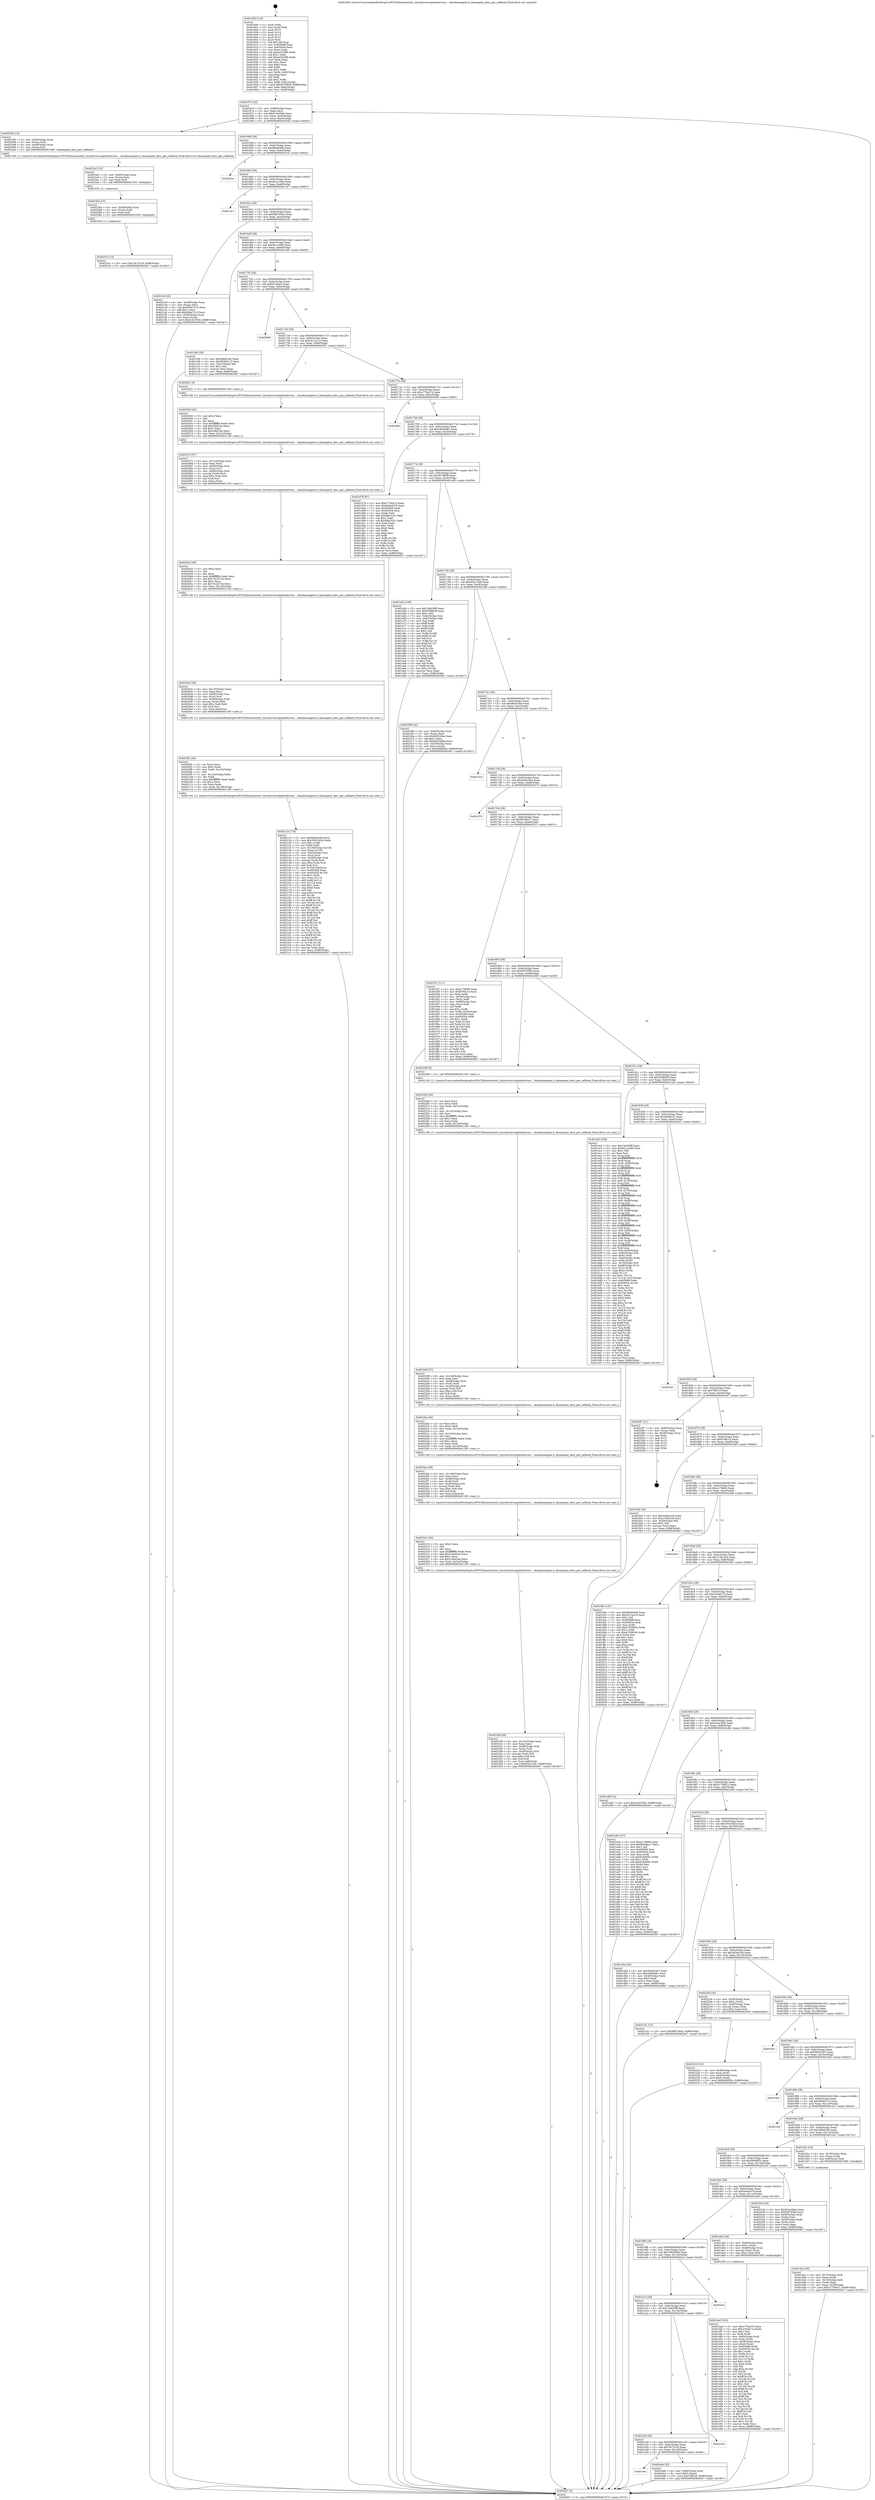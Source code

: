 digraph "0x401600" {
  label = "0x401600 (/mnt/c/Users/mathe/Desktop/tcc/POCII/binaries/extr_linuxdriversrapidiodevices....dmadmaengine.h_dmaengine_desc_get_callback_Final-ollvm.out::main(0))"
  labelloc = "t"
  node[shape=record]

  Entry [label="",width=0.3,height=0.3,shape=circle,fillcolor=black,style=filled]
  "0x401674" [label="{
     0x401674 [32]\l
     | [instrs]\l
     &nbsp;&nbsp;0x401674 \<+6\>: mov -0x88(%rbp),%eax\l
     &nbsp;&nbsp;0x40167a \<+2\>: mov %eax,%ecx\l
     &nbsp;&nbsp;0x40167c \<+6\>: sub $0x810e28de,%ecx\l
     &nbsp;&nbsp;0x401682 \<+6\>: mov %eax,-0x9c(%rbp)\l
     &nbsp;&nbsp;0x401688 \<+6\>: mov %ecx,-0xa0(%rbp)\l
     &nbsp;&nbsp;0x40168e \<+6\>: je 0000000000402392 \<main+0xd92\>\l
  }"]
  "0x402392" [label="{
     0x402392 [19]\l
     | [instrs]\l
     &nbsp;&nbsp;0x402392 \<+4\>: mov -0x60(%rbp),%rax\l
     &nbsp;&nbsp;0x402396 \<+3\>: mov (%rax),%rdi\l
     &nbsp;&nbsp;0x402399 \<+4\>: mov -0x48(%rbp),%rax\l
     &nbsp;&nbsp;0x40239d \<+3\>: mov (%rax),%rsi\l
     &nbsp;&nbsp;0x4023a0 \<+5\>: call 00000000004013d0 \<dmaengine_desc_get_callback\>\l
     | [calls]\l
     &nbsp;&nbsp;0x4013d0 \{1\} (/mnt/c/Users/mathe/Desktop/tcc/POCII/binaries/extr_linuxdriversrapidiodevices....dmadmaengine.h_dmaengine_desc_get_callback_Final-ollvm.out::dmaengine_desc_get_callback)\l
  }"]
  "0x401694" [label="{
     0x401694 [28]\l
     | [instrs]\l
     &nbsp;&nbsp;0x401694 \<+5\>: jmp 0000000000401699 \<main+0x99\>\l
     &nbsp;&nbsp;0x401699 \<+6\>: mov -0x9c(%rbp),%eax\l
     &nbsp;&nbsp;0x40169f \<+5\>: sub $0x89eeb4d9,%eax\l
     &nbsp;&nbsp;0x4016a4 \<+6\>: mov %eax,-0xa4(%rbp)\l
     &nbsp;&nbsp;0x4016aa \<+6\>: je 00000000004025ce \<main+0xfce\>\l
  }"]
  Exit [label="",width=0.3,height=0.3,shape=circle,fillcolor=black,style=filled,peripheries=2]
  "0x4025ce" [label="{
     0x4025ce\l
  }", style=dashed]
  "0x4016b0" [label="{
     0x4016b0 [28]\l
     | [instrs]\l
     &nbsp;&nbsp;0x4016b0 \<+5\>: jmp 00000000004016b5 \<main+0xb5\>\l
     &nbsp;&nbsp;0x4016b5 \<+6\>: mov -0x9c(%rbp),%eax\l
     &nbsp;&nbsp;0x4016bb \<+5\>: sub $0x8cac193d,%eax\l
     &nbsp;&nbsp;0x4016c0 \<+6\>: mov %eax,-0xa8(%rbp)\l
     &nbsp;&nbsp;0x4016c6 \<+6\>: je 0000000000401cb7 \<main+0x6b7\>\l
  }"]
  "0x401a4c" [label="{
     0x401a4c\l
  }", style=dashed]
  "0x401cb7" [label="{
     0x401cb7\l
  }", style=dashed]
  "0x4016cc" [label="{
     0x4016cc [28]\l
     | [instrs]\l
     &nbsp;&nbsp;0x4016cc \<+5\>: jmp 00000000004016d1 \<main+0xd1\>\l
     &nbsp;&nbsp;0x4016d1 \<+6\>: mov -0x9c(%rbp),%eax\l
     &nbsp;&nbsp;0x4016d7 \<+5\>: sub $0x9867d4e3,%eax\l
     &nbsp;&nbsp;0x4016dc \<+6\>: mov %eax,-0xac(%rbp)\l
     &nbsp;&nbsp;0x4016e2 \<+6\>: je 00000000004021e0 \<main+0xbe0\>\l
  }"]
  "0x4024de" [label="{
     0x4024de [25]\l
     | [instrs]\l
     &nbsp;&nbsp;0x4024de \<+4\>: mov -0x80(%rbp),%rax\l
     &nbsp;&nbsp;0x4024e2 \<+6\>: movl $0x0,(%rax)\l
     &nbsp;&nbsp;0x4024e8 \<+10\>: movl $0x76ff1cd,-0x88(%rbp)\l
     &nbsp;&nbsp;0x4024f2 \<+5\>: jmp 00000000004026e7 \<main+0x10e7\>\l
  }"]
  "0x4021e0" [label="{
     0x4021e0 [42]\l
     | [instrs]\l
     &nbsp;&nbsp;0x4021e0 \<+4\>: mov -0x58(%rbp),%rax\l
     &nbsp;&nbsp;0x4021e4 \<+2\>: mov (%rax),%ecx\l
     &nbsp;&nbsp;0x4021e6 \<+6\>: sub $0x900e7212,%ecx\l
     &nbsp;&nbsp;0x4021ec \<+3\>: add $0x1,%ecx\l
     &nbsp;&nbsp;0x4021ef \<+6\>: add $0x900e7212,%ecx\l
     &nbsp;&nbsp;0x4021f5 \<+4\>: mov -0x58(%rbp),%rax\l
     &nbsp;&nbsp;0x4021f9 \<+2\>: mov %ecx,(%rax)\l
     &nbsp;&nbsp;0x4021fb \<+10\>: movl $0x2c4a7826,-0x88(%rbp)\l
     &nbsp;&nbsp;0x402205 \<+5\>: jmp 00000000004026e7 \<main+0x10e7\>\l
  }"]
  "0x4016e8" [label="{
     0x4016e8 [28]\l
     | [instrs]\l
     &nbsp;&nbsp;0x4016e8 \<+5\>: jmp 00000000004016ed \<main+0xed\>\l
     &nbsp;&nbsp;0x4016ed \<+6\>: mov -0x9c(%rbp),%eax\l
     &nbsp;&nbsp;0x4016f3 \<+5\>: sub $0x9a1cc46d,%eax\l
     &nbsp;&nbsp;0x4016f8 \<+6\>: mov %eax,-0xb0(%rbp)\l
     &nbsp;&nbsp;0x4016fe \<+6\>: je 0000000000401c06 \<main+0x606\>\l
  }"]
  "0x401a30" [label="{
     0x401a30 [28]\l
     | [instrs]\l
     &nbsp;&nbsp;0x401a30 \<+5\>: jmp 0000000000401a35 \<main+0x435\>\l
     &nbsp;&nbsp;0x401a35 \<+6\>: mov -0x9c(%rbp),%eax\l
     &nbsp;&nbsp;0x401a3b \<+5\>: sub $0x7fa73c19,%eax\l
     &nbsp;&nbsp;0x401a40 \<+6\>: mov %eax,-0x128(%rbp)\l
     &nbsp;&nbsp;0x401a46 \<+6\>: je 00000000004024de \<main+0xede\>\l
  }"]
  "0x401c06" [label="{
     0x401c06 [30]\l
     | [instrs]\l
     &nbsp;&nbsp;0x401c06 \<+5\>: mov $0x58fd224b,%eax\l
     &nbsp;&nbsp;0x401c0b \<+5\>: mov $0x583b4113,%ecx\l
     &nbsp;&nbsp;0x401c10 \<+3\>: mov -0x31(%rbp),%dl\l
     &nbsp;&nbsp;0x401c13 \<+3\>: test $0x1,%dl\l
     &nbsp;&nbsp;0x401c16 \<+3\>: cmovne %ecx,%eax\l
     &nbsp;&nbsp;0x401c19 \<+6\>: mov %eax,-0x88(%rbp)\l
     &nbsp;&nbsp;0x401c1f \<+5\>: jmp 00000000004026e7 \<main+0x10e7\>\l
  }"]
  "0x401704" [label="{
     0x401704 [28]\l
     | [instrs]\l
     &nbsp;&nbsp;0x401704 \<+5\>: jmp 0000000000401709 \<main+0x109\>\l
     &nbsp;&nbsp;0x401709 \<+6\>: mov -0x9c(%rbp),%eax\l
     &nbsp;&nbsp;0x40170f \<+5\>: sub $0xbf7c8aa1,%eax\l
     &nbsp;&nbsp;0x401714 \<+6\>: mov %eax,-0xb4(%rbp)\l
     &nbsp;&nbsp;0x40171a \<+6\>: je 00000000004026d8 \<main+0x10d8\>\l
  }"]
  "0x40250c" [label="{
     0x40250c\l
  }", style=dashed]
  "0x4026d8" [label="{
     0x4026d8\l
  }", style=dashed]
  "0x401720" [label="{
     0x401720 [28]\l
     | [instrs]\l
     &nbsp;&nbsp;0x401720 \<+5\>: jmp 0000000000401725 \<main+0x125\>\l
     &nbsp;&nbsp;0x401725 \<+6\>: mov -0x9c(%rbp),%eax\l
     &nbsp;&nbsp;0x40172b \<+5\>: sub $0xc611ac14,%eax\l
     &nbsp;&nbsp;0x401730 \<+6\>: mov %eax,-0xb8(%rbp)\l
     &nbsp;&nbsp;0x401736 \<+6\>: je 0000000000402051 \<main+0xa51\>\l
  }"]
  "0x401a14" [label="{
     0x401a14 [28]\l
     | [instrs]\l
     &nbsp;&nbsp;0x401a14 \<+5\>: jmp 0000000000401a19 \<main+0x419\>\l
     &nbsp;&nbsp;0x401a19 \<+6\>: mov -0x9c(%rbp),%eax\l
     &nbsp;&nbsp;0x401a1f \<+5\>: sub $0x7ab059ff,%eax\l
     &nbsp;&nbsp;0x401a24 \<+6\>: mov %eax,-0x124(%rbp)\l
     &nbsp;&nbsp;0x401a2a \<+6\>: je 000000000040250c \<main+0xf0c\>\l
  }"]
  "0x402051" [label="{
     0x402051 [5]\l
     | [instrs]\l
     &nbsp;&nbsp;0x402051 \<+5\>: call 0000000000401160 \<next_i\>\l
     | [calls]\l
     &nbsp;&nbsp;0x401160 \{1\} (/mnt/c/Users/mathe/Desktop/tcc/POCII/binaries/extr_linuxdriversrapidiodevices....dmadmaengine.h_dmaengine_desc_get_callback_Final-ollvm.out::next_i)\l
  }"]
  "0x40173c" [label="{
     0x40173c [28]\l
     | [instrs]\l
     &nbsp;&nbsp;0x40173c \<+5\>: jmp 0000000000401741 \<main+0x141\>\l
     &nbsp;&nbsp;0x401741 \<+6\>: mov -0x9c(%rbp),%eax\l
     &nbsp;&nbsp;0x401747 \<+5\>: sub $0xc779ce74,%eax\l
     &nbsp;&nbsp;0x40174c \<+6\>: mov %eax,-0xbc(%rbp)\l
     &nbsp;&nbsp;0x401752 \<+6\>: je 000000000040256f \<main+0xf6f\>\l
  }"]
  "0x4024cf" [label="{
     0x4024cf\l
  }", style=dashed]
  "0x40256f" [label="{
     0x40256f\l
  }", style=dashed]
  "0x401758" [label="{
     0x401758 [28]\l
     | [instrs]\l
     &nbsp;&nbsp;0x401758 \<+5\>: jmp 000000000040175d \<main+0x15d\>\l
     &nbsp;&nbsp;0x40175d \<+6\>: mov -0x9c(%rbp),%eax\l
     &nbsp;&nbsp;0x401763 \<+5\>: sub $0xcd626a61,%eax\l
     &nbsp;&nbsp;0x401768 \<+6\>: mov %eax,-0xc0(%rbp)\l
     &nbsp;&nbsp;0x40176e \<+6\>: je 0000000000401d78 \<main+0x778\>\l
  }"]
  "0x4023c3" [label="{
     0x4023c3 [15]\l
     | [instrs]\l
     &nbsp;&nbsp;0x4023c3 \<+10\>: movl $0x7fa73c19,-0x88(%rbp)\l
     &nbsp;&nbsp;0x4023cd \<+5\>: jmp 00000000004026e7 \<main+0x10e7\>\l
  }"]
  "0x401d78" [label="{
     0x401d78 [91]\l
     | [instrs]\l
     &nbsp;&nbsp;0x401d78 \<+5\>: mov $0xc779ce74,%eax\l
     &nbsp;&nbsp;0x401d7d \<+5\>: mov $0x5e9e2e76,%ecx\l
     &nbsp;&nbsp;0x401d82 \<+7\>: mov 0x405068,%edx\l
     &nbsp;&nbsp;0x401d89 \<+7\>: mov 0x405054,%esi\l
     &nbsp;&nbsp;0x401d90 \<+2\>: mov %edx,%edi\l
     &nbsp;&nbsp;0x401d92 \<+6\>: add $0x5fbc31d1,%edi\l
     &nbsp;&nbsp;0x401d98 \<+3\>: sub $0x1,%edi\l
     &nbsp;&nbsp;0x401d9b \<+6\>: sub $0x5fbc31d1,%edi\l
     &nbsp;&nbsp;0x401da1 \<+3\>: imul %edi,%edx\l
     &nbsp;&nbsp;0x401da4 \<+3\>: and $0x1,%edx\l
     &nbsp;&nbsp;0x401da7 \<+3\>: cmp $0x0,%edx\l
     &nbsp;&nbsp;0x401daa \<+4\>: sete %r8b\l
     &nbsp;&nbsp;0x401dae \<+3\>: cmp $0xa,%esi\l
     &nbsp;&nbsp;0x401db1 \<+4\>: setl %r9b\l
     &nbsp;&nbsp;0x401db5 \<+3\>: mov %r8b,%r10b\l
     &nbsp;&nbsp;0x401db8 \<+3\>: and %r9b,%r10b\l
     &nbsp;&nbsp;0x401dbb \<+3\>: xor %r9b,%r8b\l
     &nbsp;&nbsp;0x401dbe \<+3\>: or %r8b,%r10b\l
     &nbsp;&nbsp;0x401dc1 \<+4\>: test $0x1,%r10b\l
     &nbsp;&nbsp;0x401dc5 \<+3\>: cmovne %ecx,%eax\l
     &nbsp;&nbsp;0x401dc8 \<+6\>: mov %eax,-0x88(%rbp)\l
     &nbsp;&nbsp;0x401dce \<+5\>: jmp 00000000004026e7 \<main+0x10e7\>\l
  }"]
  "0x401774" [label="{
     0x401774 [28]\l
     | [instrs]\l
     &nbsp;&nbsp;0x401774 \<+5\>: jmp 0000000000401779 \<main+0x179\>\l
     &nbsp;&nbsp;0x401779 \<+6\>: mov -0x9c(%rbp),%eax\l
     &nbsp;&nbsp;0x40177f \<+5\>: sub $0xd2769f4f,%eax\l
     &nbsp;&nbsp;0x401784 \<+6\>: mov %eax,-0xc4(%rbp)\l
     &nbsp;&nbsp;0x40178a \<+6\>: je 0000000000401a56 \<main+0x456\>\l
  }"]
  "0x4023b4" [label="{
     0x4023b4 [15]\l
     | [instrs]\l
     &nbsp;&nbsp;0x4023b4 \<+4\>: mov -0x48(%rbp),%rax\l
     &nbsp;&nbsp;0x4023b8 \<+3\>: mov (%rax),%rax\l
     &nbsp;&nbsp;0x4023bb \<+3\>: mov %rax,%rdi\l
     &nbsp;&nbsp;0x4023be \<+5\>: call 0000000000401030 \<free@plt\>\l
     | [calls]\l
     &nbsp;&nbsp;0x401030 \{1\} (unknown)\l
  }"]
  "0x401a56" [label="{
     0x401a56 [106]\l
     | [instrs]\l
     &nbsp;&nbsp;0x401a56 \<+5\>: mov $0x7ab059ff,%eax\l
     &nbsp;&nbsp;0x401a5b \<+5\>: mov $0xf35f8929,%ecx\l
     &nbsp;&nbsp;0x401a60 \<+2\>: mov $0x1,%dl\l
     &nbsp;&nbsp;0x401a62 \<+7\>: mov -0x82(%rbp),%sil\l
     &nbsp;&nbsp;0x401a69 \<+7\>: mov -0x81(%rbp),%dil\l
     &nbsp;&nbsp;0x401a70 \<+3\>: mov %sil,%r8b\l
     &nbsp;&nbsp;0x401a73 \<+4\>: xor $0xff,%r8b\l
     &nbsp;&nbsp;0x401a77 \<+3\>: mov %dil,%r9b\l
     &nbsp;&nbsp;0x401a7a \<+4\>: xor $0xff,%r9b\l
     &nbsp;&nbsp;0x401a7e \<+3\>: xor $0x1,%dl\l
     &nbsp;&nbsp;0x401a81 \<+3\>: mov %r8b,%r10b\l
     &nbsp;&nbsp;0x401a84 \<+4\>: and $0xff,%r10b\l
     &nbsp;&nbsp;0x401a88 \<+3\>: and %dl,%sil\l
     &nbsp;&nbsp;0x401a8b \<+3\>: mov %r9b,%r11b\l
     &nbsp;&nbsp;0x401a8e \<+4\>: and $0xff,%r11b\l
     &nbsp;&nbsp;0x401a92 \<+3\>: and %dl,%dil\l
     &nbsp;&nbsp;0x401a95 \<+3\>: or %sil,%r10b\l
     &nbsp;&nbsp;0x401a98 \<+3\>: or %dil,%r11b\l
     &nbsp;&nbsp;0x401a9b \<+3\>: xor %r11b,%r10b\l
     &nbsp;&nbsp;0x401a9e \<+3\>: or %r9b,%r8b\l
     &nbsp;&nbsp;0x401aa1 \<+4\>: xor $0xff,%r8b\l
     &nbsp;&nbsp;0x401aa5 \<+3\>: or $0x1,%dl\l
     &nbsp;&nbsp;0x401aa8 \<+3\>: and %dl,%r8b\l
     &nbsp;&nbsp;0x401aab \<+3\>: or %r8b,%r10b\l
     &nbsp;&nbsp;0x401aae \<+4\>: test $0x1,%r10b\l
     &nbsp;&nbsp;0x401ab2 \<+3\>: cmovne %ecx,%eax\l
     &nbsp;&nbsp;0x401ab5 \<+6\>: mov %eax,-0x88(%rbp)\l
     &nbsp;&nbsp;0x401abb \<+5\>: jmp 00000000004026e7 \<main+0x10e7\>\l
  }"]
  "0x401790" [label="{
     0x401790 [28]\l
     | [instrs]\l
     &nbsp;&nbsp;0x401790 \<+5\>: jmp 0000000000401795 \<main+0x195\>\l
     &nbsp;&nbsp;0x401795 \<+6\>: mov -0x9c(%rbp),%eax\l
     &nbsp;&nbsp;0x40179b \<+5\>: sub $0xd55c7a26,%eax\l
     &nbsp;&nbsp;0x4017a0 \<+6\>: mov %eax,-0xc8(%rbp)\l
     &nbsp;&nbsp;0x4017a6 \<+6\>: je 0000000000402368 \<main+0xd68\>\l
  }"]
  "0x4026e7" [label="{
     0x4026e7 [5]\l
     | [instrs]\l
     &nbsp;&nbsp;0x4026e7 \<+5\>: jmp 0000000000401674 \<main+0x74\>\l
  }"]
  "0x401600" [label="{
     0x401600 [116]\l
     | [instrs]\l
     &nbsp;&nbsp;0x401600 \<+1\>: push %rbp\l
     &nbsp;&nbsp;0x401601 \<+3\>: mov %rsp,%rbp\l
     &nbsp;&nbsp;0x401604 \<+2\>: push %r15\l
     &nbsp;&nbsp;0x401606 \<+2\>: push %r14\l
     &nbsp;&nbsp;0x401608 \<+2\>: push %r13\l
     &nbsp;&nbsp;0x40160a \<+2\>: push %r12\l
     &nbsp;&nbsp;0x40160c \<+1\>: push %rbx\l
     &nbsp;&nbsp;0x40160d \<+7\>: sub $0x148,%rsp\l
     &nbsp;&nbsp;0x401614 \<+7\>: mov 0x405068,%eax\l
     &nbsp;&nbsp;0x40161b \<+7\>: mov 0x405054,%ecx\l
     &nbsp;&nbsp;0x401622 \<+2\>: mov %eax,%edx\l
     &nbsp;&nbsp;0x401624 \<+6\>: sub $0xae52cfb6,%edx\l
     &nbsp;&nbsp;0x40162a \<+3\>: sub $0x1,%edx\l
     &nbsp;&nbsp;0x40162d \<+6\>: add $0xae52cfb6,%edx\l
     &nbsp;&nbsp;0x401633 \<+3\>: imul %edx,%eax\l
     &nbsp;&nbsp;0x401636 \<+3\>: and $0x1,%eax\l
     &nbsp;&nbsp;0x401639 \<+3\>: cmp $0x0,%eax\l
     &nbsp;&nbsp;0x40163c \<+4\>: sete %r8b\l
     &nbsp;&nbsp;0x401640 \<+4\>: and $0x1,%r8b\l
     &nbsp;&nbsp;0x401644 \<+7\>: mov %r8b,-0x82(%rbp)\l
     &nbsp;&nbsp;0x40164b \<+3\>: cmp $0xa,%ecx\l
     &nbsp;&nbsp;0x40164e \<+4\>: setl %r8b\l
     &nbsp;&nbsp;0x401652 \<+4\>: and $0x1,%r8b\l
     &nbsp;&nbsp;0x401656 \<+7\>: mov %r8b,-0x81(%rbp)\l
     &nbsp;&nbsp;0x40165d \<+10\>: movl $0xd2769f4f,-0x88(%rbp)\l
     &nbsp;&nbsp;0x401667 \<+6\>: mov %edi,-0x8c(%rbp)\l
     &nbsp;&nbsp;0x40166d \<+7\>: mov %rsi,-0x98(%rbp)\l
  }"]
  "0x4023a5" [label="{
     0x4023a5 [15]\l
     | [instrs]\l
     &nbsp;&nbsp;0x4023a5 \<+4\>: mov -0x60(%rbp),%rax\l
     &nbsp;&nbsp;0x4023a9 \<+3\>: mov (%rax),%rax\l
     &nbsp;&nbsp;0x4023ac \<+3\>: mov %rax,%rdi\l
     &nbsp;&nbsp;0x4023af \<+5\>: call 0000000000401030 \<free@plt\>\l
     | [calls]\l
     &nbsp;&nbsp;0x401030 \{1\} (unknown)\l
  }"]
  "0x402368" [label="{
     0x402368 [42]\l
     | [instrs]\l
     &nbsp;&nbsp;0x402368 \<+4\>: mov -0x40(%rbp),%rax\l
     &nbsp;&nbsp;0x40236c \<+2\>: mov (%rax),%ecx\l
     &nbsp;&nbsp;0x40236e \<+6\>: sub $0x9d3526be,%ecx\l
     &nbsp;&nbsp;0x402374 \<+3\>: add $0x1,%ecx\l
     &nbsp;&nbsp;0x402377 \<+6\>: add $0x9d3526be,%ecx\l
     &nbsp;&nbsp;0x40237d \<+4\>: mov -0x40(%rbp),%rax\l
     &nbsp;&nbsp;0x402381 \<+2\>: mov %ecx,(%rax)\l
     &nbsp;&nbsp;0x402383 \<+10\>: movl $0x5b0bf92c,-0x88(%rbp)\l
     &nbsp;&nbsp;0x40238d \<+5\>: jmp 00000000004026e7 \<main+0x10e7\>\l
  }"]
  "0x4017ac" [label="{
     0x4017ac [28]\l
     | [instrs]\l
     &nbsp;&nbsp;0x4017ac \<+5\>: jmp 00000000004017b1 \<main+0x1b1\>\l
     &nbsp;&nbsp;0x4017b1 \<+6\>: mov -0x9c(%rbp),%eax\l
     &nbsp;&nbsp;0x4017b7 \<+5\>: sub $0xdfae52bd,%eax\l
     &nbsp;&nbsp;0x4017bc \<+6\>: mov %eax,-0xcc(%rbp)\l
     &nbsp;&nbsp;0x4017c2 \<+6\>: je 0000000000401d1d \<main+0x71d\>\l
  }"]
  "0x402338" [label="{
     0x402338 [48]\l
     | [instrs]\l
     &nbsp;&nbsp;0x402338 \<+6\>: mov -0x14c(%rbp),%ecx\l
     &nbsp;&nbsp;0x40233e \<+3\>: imul %eax,%ecx\l
     &nbsp;&nbsp;0x402341 \<+4\>: mov -0x48(%rbp),%rdi\l
     &nbsp;&nbsp;0x402345 \<+3\>: mov (%rdi),%rdi\l
     &nbsp;&nbsp;0x402348 \<+4\>: mov -0x40(%rbp),%r8\l
     &nbsp;&nbsp;0x40234c \<+3\>: movslq (%r8),%r8\l
     &nbsp;&nbsp;0x40234f \<+4\>: imul $0xc,%r8,%r8\l
     &nbsp;&nbsp;0x402353 \<+3\>: add %r8,%rdi\l
     &nbsp;&nbsp;0x402356 \<+3\>: mov %ecx,0x8(%rdi)\l
     &nbsp;&nbsp;0x402359 \<+10\>: movl $0xd55c7a26,-0x88(%rbp)\l
     &nbsp;&nbsp;0x402363 \<+5\>: jmp 00000000004026e7 \<main+0x10e7\>\l
  }"]
  "0x401d1d" [label="{
     0x401d1d\l
  }", style=dashed]
  "0x4017c8" [label="{
     0x4017c8 [28]\l
     | [instrs]\l
     &nbsp;&nbsp;0x4017c8 \<+5\>: jmp 00000000004017cd \<main+0x1cd\>\l
     &nbsp;&nbsp;0x4017cd \<+6\>: mov -0x9c(%rbp),%eax\l
     &nbsp;&nbsp;0x4017d3 \<+5\>: sub $0xeb5b1b4a,%eax\l
     &nbsp;&nbsp;0x4017d8 \<+6\>: mov %eax,-0xd0(%rbp)\l
     &nbsp;&nbsp;0x4017de \<+6\>: je 0000000000402474 \<main+0xe74\>\l
  }"]
  "0x402310" [label="{
     0x402310 [40]\l
     | [instrs]\l
     &nbsp;&nbsp;0x402310 \<+5\>: mov $0x2,%ecx\l
     &nbsp;&nbsp;0x402315 \<+1\>: cltd\l
     &nbsp;&nbsp;0x402316 \<+2\>: idiv %ecx\l
     &nbsp;&nbsp;0x402318 \<+6\>: imul $0xfffffffe,%edx,%ecx\l
     &nbsp;&nbsp;0x40231e \<+6\>: add $0x51da024e,%ecx\l
     &nbsp;&nbsp;0x402324 \<+3\>: add $0x1,%ecx\l
     &nbsp;&nbsp;0x402327 \<+6\>: sub $0x51da024e,%ecx\l
     &nbsp;&nbsp;0x40232d \<+6\>: mov %ecx,-0x14c(%rbp)\l
     &nbsp;&nbsp;0x402333 \<+5\>: call 0000000000401160 \<next_i\>\l
     | [calls]\l
     &nbsp;&nbsp;0x401160 \{1\} (/mnt/c/Users/mathe/Desktop/tcc/POCII/binaries/extr_linuxdriversrapidiodevices....dmadmaengine.h_dmaengine_desc_get_callback_Final-ollvm.out::next_i)\l
  }"]
  "0x402474" [label="{
     0x402474\l
  }", style=dashed]
  "0x4017e4" [label="{
     0x4017e4 [28]\l
     | [instrs]\l
     &nbsp;&nbsp;0x4017e4 \<+5\>: jmp 00000000004017e9 \<main+0x1e9\>\l
     &nbsp;&nbsp;0x4017e9 \<+6\>: mov -0x9c(%rbp),%eax\l
     &nbsp;&nbsp;0x4017ef \<+5\>: sub $0xf0358a17,%eax\l
     &nbsp;&nbsp;0x4017f4 \<+6\>: mov %eax,-0xd4(%rbp)\l
     &nbsp;&nbsp;0x4017fa \<+6\>: je 0000000000401f31 \<main+0x931\>\l
  }"]
  "0x4022ea" [label="{
     0x4022ea [38]\l
     | [instrs]\l
     &nbsp;&nbsp;0x4022ea \<+6\>: mov -0x148(%rbp),%ecx\l
     &nbsp;&nbsp;0x4022f0 \<+3\>: imul %eax,%ecx\l
     &nbsp;&nbsp;0x4022f3 \<+4\>: mov -0x48(%rbp),%rdi\l
     &nbsp;&nbsp;0x4022f7 \<+3\>: mov (%rdi),%rdi\l
     &nbsp;&nbsp;0x4022fa \<+4\>: mov -0x40(%rbp),%r8\l
     &nbsp;&nbsp;0x4022fe \<+3\>: movslq (%r8),%r8\l
     &nbsp;&nbsp;0x402301 \<+4\>: imul $0xc,%r8,%r8\l
     &nbsp;&nbsp;0x402305 \<+3\>: add %r8,%rdi\l
     &nbsp;&nbsp;0x402308 \<+3\>: mov %ecx,0x4(%rdi)\l
     &nbsp;&nbsp;0x40230b \<+5\>: call 0000000000401160 \<next_i\>\l
     | [calls]\l
     &nbsp;&nbsp;0x401160 \{1\} (/mnt/c/Users/mathe/Desktop/tcc/POCII/binaries/extr_linuxdriversrapidiodevices....dmadmaengine.h_dmaengine_desc_get_callback_Final-ollvm.out::next_i)\l
  }"]
  "0x401f31" [label="{
     0x401f31 [111]\l
     | [instrs]\l
     &nbsp;&nbsp;0x401f31 \<+5\>: mov $0xe176666,%eax\l
     &nbsp;&nbsp;0x401f36 \<+5\>: mov $0x879dc14,%ecx\l
     &nbsp;&nbsp;0x401f3b \<+2\>: xor %edx,%edx\l
     &nbsp;&nbsp;0x401f3d \<+4\>: mov -0x58(%rbp),%rsi\l
     &nbsp;&nbsp;0x401f41 \<+2\>: mov (%rsi),%edi\l
     &nbsp;&nbsp;0x401f43 \<+4\>: mov -0x68(%rbp),%rsi\l
     &nbsp;&nbsp;0x401f47 \<+2\>: cmp (%rsi),%edi\l
     &nbsp;&nbsp;0x401f49 \<+4\>: setl %r8b\l
     &nbsp;&nbsp;0x401f4d \<+4\>: and $0x1,%r8b\l
     &nbsp;&nbsp;0x401f51 \<+4\>: mov %r8b,-0x29(%rbp)\l
     &nbsp;&nbsp;0x401f55 \<+7\>: mov 0x405068,%edi\l
     &nbsp;&nbsp;0x401f5c \<+8\>: mov 0x405054,%r9d\l
     &nbsp;&nbsp;0x401f64 \<+3\>: sub $0x1,%edx\l
     &nbsp;&nbsp;0x401f67 \<+3\>: mov %edi,%r10d\l
     &nbsp;&nbsp;0x401f6a \<+3\>: add %edx,%r10d\l
     &nbsp;&nbsp;0x401f6d \<+4\>: imul %r10d,%edi\l
     &nbsp;&nbsp;0x401f71 \<+3\>: and $0x1,%edi\l
     &nbsp;&nbsp;0x401f74 \<+3\>: cmp $0x0,%edi\l
     &nbsp;&nbsp;0x401f77 \<+4\>: sete %r8b\l
     &nbsp;&nbsp;0x401f7b \<+4\>: cmp $0xa,%r9d\l
     &nbsp;&nbsp;0x401f7f \<+4\>: setl %r11b\l
     &nbsp;&nbsp;0x401f83 \<+3\>: mov %r8b,%bl\l
     &nbsp;&nbsp;0x401f86 \<+3\>: and %r11b,%bl\l
     &nbsp;&nbsp;0x401f89 \<+3\>: xor %r11b,%r8b\l
     &nbsp;&nbsp;0x401f8c \<+3\>: or %r8b,%bl\l
     &nbsp;&nbsp;0x401f8f \<+3\>: test $0x1,%bl\l
     &nbsp;&nbsp;0x401f92 \<+3\>: cmovne %ecx,%eax\l
     &nbsp;&nbsp;0x401f95 \<+6\>: mov %eax,-0x88(%rbp)\l
     &nbsp;&nbsp;0x401f9b \<+5\>: jmp 00000000004026e7 \<main+0x10e7\>\l
  }"]
  "0x401800" [label="{
     0x401800 [28]\l
     | [instrs]\l
     &nbsp;&nbsp;0x401800 \<+5\>: jmp 0000000000401805 \<main+0x205\>\l
     &nbsp;&nbsp;0x401805 \<+6\>: mov -0x9c(%rbp),%eax\l
     &nbsp;&nbsp;0x40180b \<+5\>: sub $0xf2876594,%eax\l
     &nbsp;&nbsp;0x401810 \<+6\>: mov %eax,-0xd8(%rbp)\l
     &nbsp;&nbsp;0x401816 \<+6\>: je 0000000000402268 \<main+0xc68\>\l
  }"]
  "0x4022be" [label="{
     0x4022be [44]\l
     | [instrs]\l
     &nbsp;&nbsp;0x4022be \<+2\>: xor %ecx,%ecx\l
     &nbsp;&nbsp;0x4022c0 \<+5\>: mov $0x2,%edx\l
     &nbsp;&nbsp;0x4022c5 \<+6\>: mov %edx,-0x144(%rbp)\l
     &nbsp;&nbsp;0x4022cb \<+1\>: cltd\l
     &nbsp;&nbsp;0x4022cc \<+6\>: mov -0x144(%rbp),%esi\l
     &nbsp;&nbsp;0x4022d2 \<+2\>: idiv %esi\l
     &nbsp;&nbsp;0x4022d4 \<+6\>: imul $0xfffffffe,%edx,%edx\l
     &nbsp;&nbsp;0x4022da \<+3\>: sub $0x1,%ecx\l
     &nbsp;&nbsp;0x4022dd \<+2\>: sub %ecx,%edx\l
     &nbsp;&nbsp;0x4022df \<+6\>: mov %edx,-0x148(%rbp)\l
     &nbsp;&nbsp;0x4022e5 \<+5\>: call 0000000000401160 \<next_i\>\l
     | [calls]\l
     &nbsp;&nbsp;0x401160 \{1\} (/mnt/c/Users/mathe/Desktop/tcc/POCII/binaries/extr_linuxdriversrapidiodevices....dmadmaengine.h_dmaengine_desc_get_callback_Final-ollvm.out::next_i)\l
  }"]
  "0x402268" [label="{
     0x402268 [5]\l
     | [instrs]\l
     &nbsp;&nbsp;0x402268 \<+5\>: call 0000000000401160 \<next_i\>\l
     | [calls]\l
     &nbsp;&nbsp;0x401160 \{1\} (/mnt/c/Users/mathe/Desktop/tcc/POCII/binaries/extr_linuxdriversrapidiodevices....dmadmaengine.h_dmaengine_desc_get_callback_Final-ollvm.out::next_i)\l
  }"]
  "0x40181c" [label="{
     0x40181c [28]\l
     | [instrs]\l
     &nbsp;&nbsp;0x40181c \<+5\>: jmp 0000000000401821 \<main+0x221\>\l
     &nbsp;&nbsp;0x401821 \<+6\>: mov -0x9c(%rbp),%eax\l
     &nbsp;&nbsp;0x401827 \<+5\>: sub $0xf35f8929,%eax\l
     &nbsp;&nbsp;0x40182c \<+6\>: mov %eax,-0xdc(%rbp)\l
     &nbsp;&nbsp;0x401832 \<+6\>: je 0000000000401ac0 \<main+0x4c0\>\l
  }"]
  "0x402299" [label="{
     0x402299 [37]\l
     | [instrs]\l
     &nbsp;&nbsp;0x402299 \<+6\>: mov -0x140(%rbp),%ecx\l
     &nbsp;&nbsp;0x40229f \<+3\>: imul %eax,%ecx\l
     &nbsp;&nbsp;0x4022a2 \<+4\>: mov -0x48(%rbp),%rdi\l
     &nbsp;&nbsp;0x4022a6 \<+3\>: mov (%rdi),%rdi\l
     &nbsp;&nbsp;0x4022a9 \<+4\>: mov -0x40(%rbp),%r8\l
     &nbsp;&nbsp;0x4022ad \<+3\>: movslq (%r8),%r8\l
     &nbsp;&nbsp;0x4022b0 \<+4\>: imul $0xc,%r8,%r8\l
     &nbsp;&nbsp;0x4022b4 \<+3\>: add %r8,%rdi\l
     &nbsp;&nbsp;0x4022b7 \<+2\>: mov %ecx,(%rdi)\l
     &nbsp;&nbsp;0x4022b9 \<+5\>: call 0000000000401160 \<next_i\>\l
     | [calls]\l
     &nbsp;&nbsp;0x401160 \{1\} (/mnt/c/Users/mathe/Desktop/tcc/POCII/binaries/extr_linuxdriversrapidiodevices....dmadmaengine.h_dmaengine_desc_get_callback_Final-ollvm.out::next_i)\l
  }"]
  "0x401ac0" [label="{
     0x401ac0 [326]\l
     | [instrs]\l
     &nbsp;&nbsp;0x401ac0 \<+5\>: mov $0x7ab059ff,%eax\l
     &nbsp;&nbsp;0x401ac5 \<+5\>: mov $0x9a1cc46d,%ecx\l
     &nbsp;&nbsp;0x401aca \<+2\>: mov $0x1,%dl\l
     &nbsp;&nbsp;0x401acc \<+2\>: xor %esi,%esi\l
     &nbsp;&nbsp;0x401ace \<+3\>: mov %rsp,%rdi\l
     &nbsp;&nbsp;0x401ad1 \<+4\>: add $0xfffffffffffffff0,%rdi\l
     &nbsp;&nbsp;0x401ad5 \<+3\>: mov %rdi,%rsp\l
     &nbsp;&nbsp;0x401ad8 \<+4\>: mov %rdi,-0x80(%rbp)\l
     &nbsp;&nbsp;0x401adc \<+3\>: mov %rsp,%rdi\l
     &nbsp;&nbsp;0x401adf \<+4\>: add $0xfffffffffffffff0,%rdi\l
     &nbsp;&nbsp;0x401ae3 \<+3\>: mov %rdi,%rsp\l
     &nbsp;&nbsp;0x401ae6 \<+3\>: mov %rsp,%r8\l
     &nbsp;&nbsp;0x401ae9 \<+4\>: add $0xfffffffffffffff0,%r8\l
     &nbsp;&nbsp;0x401aed \<+3\>: mov %r8,%rsp\l
     &nbsp;&nbsp;0x401af0 \<+4\>: mov %r8,-0x78(%rbp)\l
     &nbsp;&nbsp;0x401af4 \<+3\>: mov %rsp,%r8\l
     &nbsp;&nbsp;0x401af7 \<+4\>: add $0xfffffffffffffff0,%r8\l
     &nbsp;&nbsp;0x401afb \<+3\>: mov %r8,%rsp\l
     &nbsp;&nbsp;0x401afe \<+4\>: mov %r8,-0x70(%rbp)\l
     &nbsp;&nbsp;0x401b02 \<+3\>: mov %rsp,%r8\l
     &nbsp;&nbsp;0x401b05 \<+4\>: add $0xfffffffffffffff0,%r8\l
     &nbsp;&nbsp;0x401b09 \<+3\>: mov %r8,%rsp\l
     &nbsp;&nbsp;0x401b0c \<+4\>: mov %r8,-0x68(%rbp)\l
     &nbsp;&nbsp;0x401b10 \<+3\>: mov %rsp,%r8\l
     &nbsp;&nbsp;0x401b13 \<+4\>: add $0xfffffffffffffff0,%r8\l
     &nbsp;&nbsp;0x401b17 \<+3\>: mov %r8,%rsp\l
     &nbsp;&nbsp;0x401b1a \<+4\>: mov %r8,-0x60(%rbp)\l
     &nbsp;&nbsp;0x401b1e \<+3\>: mov %rsp,%r8\l
     &nbsp;&nbsp;0x401b21 \<+4\>: add $0xfffffffffffffff0,%r8\l
     &nbsp;&nbsp;0x401b25 \<+3\>: mov %r8,%rsp\l
     &nbsp;&nbsp;0x401b28 \<+4\>: mov %r8,-0x58(%rbp)\l
     &nbsp;&nbsp;0x401b2c \<+3\>: mov %rsp,%r8\l
     &nbsp;&nbsp;0x401b2f \<+4\>: add $0xfffffffffffffff0,%r8\l
     &nbsp;&nbsp;0x401b33 \<+3\>: mov %r8,%rsp\l
     &nbsp;&nbsp;0x401b36 \<+4\>: mov %r8,-0x50(%rbp)\l
     &nbsp;&nbsp;0x401b3a \<+3\>: mov %rsp,%r8\l
     &nbsp;&nbsp;0x401b3d \<+4\>: add $0xfffffffffffffff0,%r8\l
     &nbsp;&nbsp;0x401b41 \<+3\>: mov %r8,%rsp\l
     &nbsp;&nbsp;0x401b44 \<+4\>: mov %r8,-0x48(%rbp)\l
     &nbsp;&nbsp;0x401b48 \<+3\>: mov %rsp,%r8\l
     &nbsp;&nbsp;0x401b4b \<+4\>: add $0xfffffffffffffff0,%r8\l
     &nbsp;&nbsp;0x401b4f \<+3\>: mov %r8,%rsp\l
     &nbsp;&nbsp;0x401b52 \<+4\>: mov %r8,-0x40(%rbp)\l
     &nbsp;&nbsp;0x401b56 \<+4\>: mov -0x80(%rbp),%r8\l
     &nbsp;&nbsp;0x401b5a \<+7\>: movl $0x0,(%r8)\l
     &nbsp;&nbsp;0x401b61 \<+7\>: mov -0x8c(%rbp),%r9d\l
     &nbsp;&nbsp;0x401b68 \<+3\>: mov %r9d,(%rdi)\l
     &nbsp;&nbsp;0x401b6b \<+4\>: mov -0x78(%rbp),%r8\l
     &nbsp;&nbsp;0x401b6f \<+7\>: mov -0x98(%rbp),%r10\l
     &nbsp;&nbsp;0x401b76 \<+3\>: mov %r10,(%r8)\l
     &nbsp;&nbsp;0x401b79 \<+3\>: cmpl $0x2,(%rdi)\l
     &nbsp;&nbsp;0x401b7c \<+4\>: setne %r11b\l
     &nbsp;&nbsp;0x401b80 \<+4\>: and $0x1,%r11b\l
     &nbsp;&nbsp;0x401b84 \<+4\>: mov %r11b,-0x31(%rbp)\l
     &nbsp;&nbsp;0x401b88 \<+7\>: mov 0x405068,%ebx\l
     &nbsp;&nbsp;0x401b8f \<+8\>: mov 0x405054,%r14d\l
     &nbsp;&nbsp;0x401b97 \<+3\>: sub $0x1,%esi\l
     &nbsp;&nbsp;0x401b9a \<+3\>: mov %ebx,%r15d\l
     &nbsp;&nbsp;0x401b9d \<+3\>: add %esi,%r15d\l
     &nbsp;&nbsp;0x401ba0 \<+4\>: imul %r15d,%ebx\l
     &nbsp;&nbsp;0x401ba4 \<+3\>: and $0x1,%ebx\l
     &nbsp;&nbsp;0x401ba7 \<+3\>: cmp $0x0,%ebx\l
     &nbsp;&nbsp;0x401baa \<+4\>: sete %r11b\l
     &nbsp;&nbsp;0x401bae \<+4\>: cmp $0xa,%r14d\l
     &nbsp;&nbsp;0x401bb2 \<+4\>: setl %r12b\l
     &nbsp;&nbsp;0x401bb6 \<+3\>: mov %r11b,%r13b\l
     &nbsp;&nbsp;0x401bb9 \<+4\>: xor $0xff,%r13b\l
     &nbsp;&nbsp;0x401bbd \<+3\>: mov %r12b,%sil\l
     &nbsp;&nbsp;0x401bc0 \<+4\>: xor $0xff,%sil\l
     &nbsp;&nbsp;0x401bc4 \<+3\>: xor $0x1,%dl\l
     &nbsp;&nbsp;0x401bc7 \<+3\>: mov %r13b,%dil\l
     &nbsp;&nbsp;0x401bca \<+4\>: and $0xff,%dil\l
     &nbsp;&nbsp;0x401bce \<+3\>: and %dl,%r11b\l
     &nbsp;&nbsp;0x401bd1 \<+3\>: mov %sil,%r8b\l
     &nbsp;&nbsp;0x401bd4 \<+4\>: and $0xff,%r8b\l
     &nbsp;&nbsp;0x401bd8 \<+3\>: and %dl,%r12b\l
     &nbsp;&nbsp;0x401bdb \<+3\>: or %r11b,%dil\l
     &nbsp;&nbsp;0x401bde \<+3\>: or %r12b,%r8b\l
     &nbsp;&nbsp;0x401be1 \<+3\>: xor %r8b,%dil\l
     &nbsp;&nbsp;0x401be4 \<+3\>: or %sil,%r13b\l
     &nbsp;&nbsp;0x401be7 \<+4\>: xor $0xff,%r13b\l
     &nbsp;&nbsp;0x401beb \<+3\>: or $0x1,%dl\l
     &nbsp;&nbsp;0x401bee \<+3\>: and %dl,%r13b\l
     &nbsp;&nbsp;0x401bf1 \<+3\>: or %r13b,%dil\l
     &nbsp;&nbsp;0x401bf4 \<+4\>: test $0x1,%dil\l
     &nbsp;&nbsp;0x401bf8 \<+3\>: cmovne %ecx,%eax\l
     &nbsp;&nbsp;0x401bfb \<+6\>: mov %eax,-0x88(%rbp)\l
     &nbsp;&nbsp;0x401c01 \<+5\>: jmp 00000000004026e7 \<main+0x10e7\>\l
  }"]
  "0x401838" [label="{
     0x401838 [28]\l
     | [instrs]\l
     &nbsp;&nbsp;0x401838 \<+5\>: jmp 000000000040183d \<main+0x23d\>\l
     &nbsp;&nbsp;0x40183d \<+6\>: mov -0x9c(%rbp),%eax\l
     &nbsp;&nbsp;0x401843 \<+5\>: sub $0xfd4f8221,%eax\l
     &nbsp;&nbsp;0x401848 \<+6\>: mov %eax,-0xe0(%rbp)\l
     &nbsp;&nbsp;0x40184e \<+6\>: je 00000000004023e1 \<main+0xde1\>\l
  }"]
  "0x40226d" [label="{
     0x40226d [44]\l
     | [instrs]\l
     &nbsp;&nbsp;0x40226d \<+2\>: xor %ecx,%ecx\l
     &nbsp;&nbsp;0x40226f \<+5\>: mov $0x2,%edx\l
     &nbsp;&nbsp;0x402274 \<+6\>: mov %edx,-0x13c(%rbp)\l
     &nbsp;&nbsp;0x40227a \<+1\>: cltd\l
     &nbsp;&nbsp;0x40227b \<+6\>: mov -0x13c(%rbp),%esi\l
     &nbsp;&nbsp;0x402281 \<+2\>: idiv %esi\l
     &nbsp;&nbsp;0x402283 \<+6\>: imul $0xfffffffe,%edx,%edx\l
     &nbsp;&nbsp;0x402289 \<+3\>: sub $0x1,%ecx\l
     &nbsp;&nbsp;0x40228c \<+2\>: sub %ecx,%edx\l
     &nbsp;&nbsp;0x40228e \<+6\>: mov %edx,-0x140(%rbp)\l
     &nbsp;&nbsp;0x402294 \<+5\>: call 0000000000401160 \<next_i\>\l
     | [calls]\l
     &nbsp;&nbsp;0x401160 \{1\} (/mnt/c/Users/mathe/Desktop/tcc/POCII/binaries/extr_linuxdriversrapidiodevices....dmadmaengine.h_dmaengine_desc_get_callback_Final-ollvm.out::next_i)\l
  }"]
  "0x402224" [label="{
     0x402224 [32]\l
     | [instrs]\l
     &nbsp;&nbsp;0x402224 \<+4\>: mov -0x48(%rbp),%rdi\l
     &nbsp;&nbsp;0x402228 \<+3\>: mov %rax,(%rdi)\l
     &nbsp;&nbsp;0x40222b \<+4\>: mov -0x40(%rbp),%rax\l
     &nbsp;&nbsp;0x40222f \<+6\>: movl $0x0,(%rax)\l
     &nbsp;&nbsp;0x402235 \<+10\>: movl $0x5b0bf92c,-0x88(%rbp)\l
     &nbsp;&nbsp;0x40223f \<+5\>: jmp 00000000004026e7 \<main+0x10e7\>\l
  }"]
  "0x4023e1" [label="{
     0x4023e1\l
  }", style=dashed]
  "0x401854" [label="{
     0x401854 [28]\l
     | [instrs]\l
     &nbsp;&nbsp;0x401854 \<+5\>: jmp 0000000000401859 \<main+0x259\>\l
     &nbsp;&nbsp;0x401859 \<+6\>: mov -0x9c(%rbp),%eax\l
     &nbsp;&nbsp;0x40185f \<+5\>: sub $0x76ff1cd,%eax\l
     &nbsp;&nbsp;0x401864 \<+6\>: mov %eax,-0xe4(%rbp)\l
     &nbsp;&nbsp;0x40186a \<+6\>: je 00000000004024f7 \<main+0xef7\>\l
  }"]
  "0x40211f" [label="{
     0x40211f [178]\l
     | [instrs]\l
     &nbsp;&nbsp;0x40211f \<+5\>: mov $0x89eeb4d9,%ecx\l
     &nbsp;&nbsp;0x402124 \<+5\>: mov $0x35623d2d,%edx\l
     &nbsp;&nbsp;0x402129 \<+3\>: mov $0x1,%r9b\l
     &nbsp;&nbsp;0x40212c \<+3\>: xor %r8d,%r8d\l
     &nbsp;&nbsp;0x40212f \<+7\>: mov -0x138(%rbp),%r10d\l
     &nbsp;&nbsp;0x402136 \<+4\>: imul %eax,%r10d\l
     &nbsp;&nbsp;0x40213a \<+4\>: mov -0x60(%rbp),%rsi\l
     &nbsp;&nbsp;0x40213e \<+3\>: mov (%rsi),%rsi\l
     &nbsp;&nbsp;0x402141 \<+4\>: mov -0x58(%rbp),%rdi\l
     &nbsp;&nbsp;0x402145 \<+3\>: movslq (%rdi),%rdi\l
     &nbsp;&nbsp;0x402148 \<+4\>: imul $0xc,%rdi,%rdi\l
     &nbsp;&nbsp;0x40214c \<+3\>: add %rdi,%rsi\l
     &nbsp;&nbsp;0x40214f \<+4\>: mov %r10d,0x8(%rsi)\l
     &nbsp;&nbsp;0x402153 \<+7\>: mov 0x405068,%eax\l
     &nbsp;&nbsp;0x40215a \<+8\>: mov 0x405054,%r10d\l
     &nbsp;&nbsp;0x402162 \<+4\>: sub $0x1,%r8d\l
     &nbsp;&nbsp;0x402166 \<+3\>: mov %eax,%r11d\l
     &nbsp;&nbsp;0x402169 \<+3\>: add %r8d,%r11d\l
     &nbsp;&nbsp;0x40216c \<+4\>: imul %r11d,%eax\l
     &nbsp;&nbsp;0x402170 \<+3\>: and $0x1,%eax\l
     &nbsp;&nbsp;0x402173 \<+3\>: cmp $0x0,%eax\l
     &nbsp;&nbsp;0x402176 \<+3\>: sete %bl\l
     &nbsp;&nbsp;0x402179 \<+4\>: cmp $0xa,%r10d\l
     &nbsp;&nbsp;0x40217d \<+4\>: setl %r14b\l
     &nbsp;&nbsp;0x402181 \<+3\>: mov %bl,%r15b\l
     &nbsp;&nbsp;0x402184 \<+4\>: xor $0xff,%r15b\l
     &nbsp;&nbsp;0x402188 \<+3\>: mov %r14b,%r12b\l
     &nbsp;&nbsp;0x40218b \<+4\>: xor $0xff,%r12b\l
     &nbsp;&nbsp;0x40218f \<+4\>: xor $0x1,%r9b\l
     &nbsp;&nbsp;0x402193 \<+3\>: mov %r15b,%r13b\l
     &nbsp;&nbsp;0x402196 \<+4\>: and $0xff,%r13b\l
     &nbsp;&nbsp;0x40219a \<+3\>: and %r9b,%bl\l
     &nbsp;&nbsp;0x40219d \<+3\>: mov %r12b,%al\l
     &nbsp;&nbsp;0x4021a0 \<+2\>: and $0xff,%al\l
     &nbsp;&nbsp;0x4021a2 \<+3\>: and %r9b,%r14b\l
     &nbsp;&nbsp;0x4021a5 \<+3\>: or %bl,%r13b\l
     &nbsp;&nbsp;0x4021a8 \<+3\>: or %r14b,%al\l
     &nbsp;&nbsp;0x4021ab \<+3\>: xor %al,%r13b\l
     &nbsp;&nbsp;0x4021ae \<+3\>: or %r12b,%r15b\l
     &nbsp;&nbsp;0x4021b1 \<+4\>: xor $0xff,%r15b\l
     &nbsp;&nbsp;0x4021b5 \<+4\>: or $0x1,%r9b\l
     &nbsp;&nbsp;0x4021b9 \<+3\>: and %r9b,%r15b\l
     &nbsp;&nbsp;0x4021bc \<+3\>: or %r15b,%r13b\l
     &nbsp;&nbsp;0x4021bf \<+4\>: test $0x1,%r13b\l
     &nbsp;&nbsp;0x4021c3 \<+3\>: cmovne %edx,%ecx\l
     &nbsp;&nbsp;0x4021c6 \<+6\>: mov %ecx,-0x88(%rbp)\l
     &nbsp;&nbsp;0x4021cc \<+5\>: jmp 00000000004026e7 \<main+0x10e7\>\l
  }"]
  "0x4024f7" [label="{
     0x4024f7 [21]\l
     | [instrs]\l
     &nbsp;&nbsp;0x4024f7 \<+4\>: mov -0x80(%rbp),%rax\l
     &nbsp;&nbsp;0x4024fb \<+2\>: mov (%rax),%eax\l
     &nbsp;&nbsp;0x4024fd \<+4\>: lea -0x28(%rbp),%rsp\l
     &nbsp;&nbsp;0x402501 \<+1\>: pop %rbx\l
     &nbsp;&nbsp;0x402502 \<+2\>: pop %r12\l
     &nbsp;&nbsp;0x402504 \<+2\>: pop %r13\l
     &nbsp;&nbsp;0x402506 \<+2\>: pop %r14\l
     &nbsp;&nbsp;0x402508 \<+2\>: pop %r15\l
     &nbsp;&nbsp;0x40250a \<+1\>: pop %rbp\l
     &nbsp;&nbsp;0x40250b \<+1\>: ret\l
  }"]
  "0x401870" [label="{
     0x401870 [28]\l
     | [instrs]\l
     &nbsp;&nbsp;0x401870 \<+5\>: jmp 0000000000401875 \<main+0x275\>\l
     &nbsp;&nbsp;0x401875 \<+6\>: mov -0x9c(%rbp),%eax\l
     &nbsp;&nbsp;0x40187b \<+5\>: sub $0x879dc14,%eax\l
     &nbsp;&nbsp;0x401880 \<+6\>: mov %eax,-0xe8(%rbp)\l
     &nbsp;&nbsp;0x401886 \<+6\>: je 0000000000401fa0 \<main+0x9a0\>\l
  }"]
  "0x4020f1" [label="{
     0x4020f1 [46]\l
     | [instrs]\l
     &nbsp;&nbsp;0x4020f1 \<+2\>: xor %ecx,%ecx\l
     &nbsp;&nbsp;0x4020f3 \<+5\>: mov $0x2,%edx\l
     &nbsp;&nbsp;0x4020f8 \<+6\>: mov %edx,-0x134(%rbp)\l
     &nbsp;&nbsp;0x4020fe \<+1\>: cltd\l
     &nbsp;&nbsp;0x4020ff \<+7\>: mov -0x134(%rbp),%r8d\l
     &nbsp;&nbsp;0x402106 \<+3\>: idiv %r8d\l
     &nbsp;&nbsp;0x402109 \<+6\>: imul $0xfffffffe,%edx,%edx\l
     &nbsp;&nbsp;0x40210f \<+3\>: sub $0x1,%ecx\l
     &nbsp;&nbsp;0x402112 \<+2\>: sub %ecx,%edx\l
     &nbsp;&nbsp;0x402114 \<+6\>: mov %edx,-0x138(%rbp)\l
     &nbsp;&nbsp;0x40211a \<+5\>: call 0000000000401160 \<next_i\>\l
     | [calls]\l
     &nbsp;&nbsp;0x401160 \{1\} (/mnt/c/Users/mathe/Desktop/tcc/POCII/binaries/extr_linuxdriversrapidiodevices....dmadmaengine.h_dmaengine_desc_get_callback_Final-ollvm.out::next_i)\l
  }"]
  "0x401fa0" [label="{
     0x401fa0 [30]\l
     | [instrs]\l
     &nbsp;&nbsp;0x401fa0 \<+5\>: mov $0x3a26a164,%eax\l
     &nbsp;&nbsp;0x401fa5 \<+5\>: mov $0x119bc2c6,%ecx\l
     &nbsp;&nbsp;0x401faa \<+3\>: mov -0x29(%rbp),%dl\l
     &nbsp;&nbsp;0x401fad \<+3\>: test $0x1,%dl\l
     &nbsp;&nbsp;0x401fb0 \<+3\>: cmovne %ecx,%eax\l
     &nbsp;&nbsp;0x401fb3 \<+6\>: mov %eax,-0x88(%rbp)\l
     &nbsp;&nbsp;0x401fb9 \<+5\>: jmp 00000000004026e7 \<main+0x10e7\>\l
  }"]
  "0x40188c" [label="{
     0x40188c [28]\l
     | [instrs]\l
     &nbsp;&nbsp;0x40188c \<+5\>: jmp 0000000000401891 \<main+0x291\>\l
     &nbsp;&nbsp;0x401891 \<+6\>: mov -0x9c(%rbp),%eax\l
     &nbsp;&nbsp;0x401897 \<+5\>: sub $0xe176666,%eax\l
     &nbsp;&nbsp;0x40189c \<+6\>: mov %eax,-0xec(%rbp)\l
     &nbsp;&nbsp;0x4018a2 \<+6\>: je 00000000004025a9 \<main+0xfa9\>\l
  }"]
  "0x4020cb" [label="{
     0x4020cb [38]\l
     | [instrs]\l
     &nbsp;&nbsp;0x4020cb \<+6\>: mov -0x130(%rbp),%ecx\l
     &nbsp;&nbsp;0x4020d1 \<+3\>: imul %eax,%ecx\l
     &nbsp;&nbsp;0x4020d4 \<+4\>: mov -0x60(%rbp),%rsi\l
     &nbsp;&nbsp;0x4020d8 \<+3\>: mov (%rsi),%rsi\l
     &nbsp;&nbsp;0x4020db \<+4\>: mov -0x58(%rbp),%rdi\l
     &nbsp;&nbsp;0x4020df \<+3\>: movslq (%rdi),%rdi\l
     &nbsp;&nbsp;0x4020e2 \<+4\>: imul $0xc,%rdi,%rdi\l
     &nbsp;&nbsp;0x4020e6 \<+3\>: add %rdi,%rsi\l
     &nbsp;&nbsp;0x4020e9 \<+3\>: mov %ecx,0x4(%rsi)\l
     &nbsp;&nbsp;0x4020ec \<+5\>: call 0000000000401160 \<next_i\>\l
     | [calls]\l
     &nbsp;&nbsp;0x401160 \{1\} (/mnt/c/Users/mathe/Desktop/tcc/POCII/binaries/extr_linuxdriversrapidiodevices....dmadmaengine.h_dmaengine_desc_get_callback_Final-ollvm.out::next_i)\l
  }"]
  "0x4025a9" [label="{
     0x4025a9\l
  }", style=dashed]
  "0x4018a8" [label="{
     0x4018a8 [28]\l
     | [instrs]\l
     &nbsp;&nbsp;0x4018a8 \<+5\>: jmp 00000000004018ad \<main+0x2ad\>\l
     &nbsp;&nbsp;0x4018ad \<+6\>: mov -0x9c(%rbp),%eax\l
     &nbsp;&nbsp;0x4018b3 \<+5\>: sub $0x119bc2c6,%eax\l
     &nbsp;&nbsp;0x4018b8 \<+6\>: mov %eax,-0xf0(%rbp)\l
     &nbsp;&nbsp;0x4018be \<+6\>: je 0000000000401fbe \<main+0x9be\>\l
  }"]
  "0x4020a3" [label="{
     0x4020a3 [40]\l
     | [instrs]\l
     &nbsp;&nbsp;0x4020a3 \<+5\>: mov $0x2,%ecx\l
     &nbsp;&nbsp;0x4020a8 \<+1\>: cltd\l
     &nbsp;&nbsp;0x4020a9 \<+2\>: idiv %ecx\l
     &nbsp;&nbsp;0x4020ab \<+6\>: imul $0xfffffffe,%edx,%ecx\l
     &nbsp;&nbsp;0x4020b1 \<+6\>: add $0x7dc2472e,%ecx\l
     &nbsp;&nbsp;0x4020b7 \<+3\>: add $0x1,%ecx\l
     &nbsp;&nbsp;0x4020ba \<+6\>: sub $0x7dc2472e,%ecx\l
     &nbsp;&nbsp;0x4020c0 \<+6\>: mov %ecx,-0x130(%rbp)\l
     &nbsp;&nbsp;0x4020c6 \<+5\>: call 0000000000401160 \<next_i\>\l
     | [calls]\l
     &nbsp;&nbsp;0x401160 \{1\} (/mnt/c/Users/mathe/Desktop/tcc/POCII/binaries/extr_linuxdriversrapidiodevices....dmadmaengine.h_dmaengine_desc_get_callback_Final-ollvm.out::next_i)\l
  }"]
  "0x401fbe" [label="{
     0x401fbe [147]\l
     | [instrs]\l
     &nbsp;&nbsp;0x401fbe \<+5\>: mov $0x89eeb4d9,%eax\l
     &nbsp;&nbsp;0x401fc3 \<+5\>: mov $0xc611ac14,%ecx\l
     &nbsp;&nbsp;0x401fc8 \<+2\>: mov $0x1,%dl\l
     &nbsp;&nbsp;0x401fca \<+7\>: mov 0x405068,%esi\l
     &nbsp;&nbsp;0x401fd1 \<+7\>: mov 0x405054,%edi\l
     &nbsp;&nbsp;0x401fd8 \<+3\>: mov %esi,%r8d\l
     &nbsp;&nbsp;0x401fdb \<+7\>: add $0xe703843b,%r8d\l
     &nbsp;&nbsp;0x401fe2 \<+4\>: sub $0x1,%r8d\l
     &nbsp;&nbsp;0x401fe6 \<+7\>: sub $0xe703843b,%r8d\l
     &nbsp;&nbsp;0x401fed \<+4\>: imul %r8d,%esi\l
     &nbsp;&nbsp;0x401ff1 \<+3\>: and $0x1,%esi\l
     &nbsp;&nbsp;0x401ff4 \<+3\>: cmp $0x0,%esi\l
     &nbsp;&nbsp;0x401ff7 \<+4\>: sete %r9b\l
     &nbsp;&nbsp;0x401ffb \<+3\>: cmp $0xa,%edi\l
     &nbsp;&nbsp;0x401ffe \<+4\>: setl %r10b\l
     &nbsp;&nbsp;0x402002 \<+3\>: mov %r9b,%r11b\l
     &nbsp;&nbsp;0x402005 \<+4\>: xor $0xff,%r11b\l
     &nbsp;&nbsp;0x402009 \<+3\>: mov %r10b,%bl\l
     &nbsp;&nbsp;0x40200c \<+3\>: xor $0xff,%bl\l
     &nbsp;&nbsp;0x40200f \<+3\>: xor $0x1,%dl\l
     &nbsp;&nbsp;0x402012 \<+3\>: mov %r11b,%r14b\l
     &nbsp;&nbsp;0x402015 \<+4\>: and $0xff,%r14b\l
     &nbsp;&nbsp;0x402019 \<+3\>: and %dl,%r9b\l
     &nbsp;&nbsp;0x40201c \<+3\>: mov %bl,%r15b\l
     &nbsp;&nbsp;0x40201f \<+4\>: and $0xff,%r15b\l
     &nbsp;&nbsp;0x402023 \<+3\>: and %dl,%r10b\l
     &nbsp;&nbsp;0x402026 \<+3\>: or %r9b,%r14b\l
     &nbsp;&nbsp;0x402029 \<+3\>: or %r10b,%r15b\l
     &nbsp;&nbsp;0x40202c \<+3\>: xor %r15b,%r14b\l
     &nbsp;&nbsp;0x40202f \<+3\>: or %bl,%r11b\l
     &nbsp;&nbsp;0x402032 \<+4\>: xor $0xff,%r11b\l
     &nbsp;&nbsp;0x402036 \<+3\>: or $0x1,%dl\l
     &nbsp;&nbsp;0x402039 \<+3\>: and %dl,%r11b\l
     &nbsp;&nbsp;0x40203c \<+3\>: or %r11b,%r14b\l
     &nbsp;&nbsp;0x40203f \<+4\>: test $0x1,%r14b\l
     &nbsp;&nbsp;0x402043 \<+3\>: cmovne %ecx,%eax\l
     &nbsp;&nbsp;0x402046 \<+6\>: mov %eax,-0x88(%rbp)\l
     &nbsp;&nbsp;0x40204c \<+5\>: jmp 00000000004026e7 \<main+0x10e7\>\l
  }"]
  "0x4018c4" [label="{
     0x4018c4 [28]\l
     | [instrs]\l
     &nbsp;&nbsp;0x4018c4 \<+5\>: jmp 00000000004018c9 \<main+0x2c9\>\l
     &nbsp;&nbsp;0x4018c9 \<+6\>: mov -0x9c(%rbp),%eax\l
     &nbsp;&nbsp;0x4018cf \<+5\>: sub $0x2334d17a,%eax\l
     &nbsp;&nbsp;0x4018d4 \<+6\>: mov %eax,-0xf4(%rbp)\l
     &nbsp;&nbsp;0x4018da \<+6\>: je 0000000000401e8f \<main+0x88f\>\l
  }"]
  "0x40207e" [label="{
     0x40207e [37]\l
     | [instrs]\l
     &nbsp;&nbsp;0x40207e \<+6\>: mov -0x12c(%rbp),%ecx\l
     &nbsp;&nbsp;0x402084 \<+3\>: imul %eax,%ecx\l
     &nbsp;&nbsp;0x402087 \<+4\>: mov -0x60(%rbp),%rsi\l
     &nbsp;&nbsp;0x40208b \<+3\>: mov (%rsi),%rsi\l
     &nbsp;&nbsp;0x40208e \<+4\>: mov -0x58(%rbp),%rdi\l
     &nbsp;&nbsp;0x402092 \<+3\>: movslq (%rdi),%rdi\l
     &nbsp;&nbsp;0x402095 \<+4\>: imul $0xc,%rdi,%rdi\l
     &nbsp;&nbsp;0x402099 \<+3\>: add %rdi,%rsi\l
     &nbsp;&nbsp;0x40209c \<+2\>: mov %ecx,(%rsi)\l
     &nbsp;&nbsp;0x40209e \<+5\>: call 0000000000401160 \<next_i\>\l
     | [calls]\l
     &nbsp;&nbsp;0x401160 \{1\} (/mnt/c/Users/mathe/Desktop/tcc/POCII/binaries/extr_linuxdriversrapidiodevices....dmadmaengine.h_dmaengine_desc_get_callback_Final-ollvm.out::next_i)\l
  }"]
  "0x401e8f" [label="{
     0x401e8f [15]\l
     | [instrs]\l
     &nbsp;&nbsp;0x401e8f \<+10\>: movl $0x2c4a7826,-0x88(%rbp)\l
     &nbsp;&nbsp;0x401e99 \<+5\>: jmp 00000000004026e7 \<main+0x10e7\>\l
  }"]
  "0x4018e0" [label="{
     0x4018e0 [28]\l
     | [instrs]\l
     &nbsp;&nbsp;0x4018e0 \<+5\>: jmp 00000000004018e5 \<main+0x2e5\>\l
     &nbsp;&nbsp;0x4018e5 \<+6\>: mov -0x9c(%rbp),%eax\l
     &nbsp;&nbsp;0x4018eb \<+5\>: sub $0x2c4a7826,%eax\l
     &nbsp;&nbsp;0x4018f0 \<+6\>: mov %eax,-0xf8(%rbp)\l
     &nbsp;&nbsp;0x4018f6 \<+6\>: je 0000000000401e9e \<main+0x89e\>\l
  }"]
  "0x402056" [label="{
     0x402056 [40]\l
     | [instrs]\l
     &nbsp;&nbsp;0x402056 \<+5\>: mov $0x2,%ecx\l
     &nbsp;&nbsp;0x40205b \<+1\>: cltd\l
     &nbsp;&nbsp;0x40205c \<+2\>: idiv %ecx\l
     &nbsp;&nbsp;0x40205e \<+6\>: imul $0xfffffffe,%edx,%ecx\l
     &nbsp;&nbsp;0x402064 \<+6\>: add $0x2db81de,%ecx\l
     &nbsp;&nbsp;0x40206a \<+3\>: add $0x1,%ecx\l
     &nbsp;&nbsp;0x40206d \<+6\>: sub $0x2db81de,%ecx\l
     &nbsp;&nbsp;0x402073 \<+6\>: mov %ecx,-0x12c(%rbp)\l
     &nbsp;&nbsp;0x402079 \<+5\>: call 0000000000401160 \<next_i\>\l
     | [calls]\l
     &nbsp;&nbsp;0x401160 \{1\} (/mnt/c/Users/mathe/Desktop/tcc/POCII/binaries/extr_linuxdriversrapidiodevices....dmadmaengine.h_dmaengine_desc_get_callback_Final-ollvm.out::next_i)\l
  }"]
  "0x401e9e" [label="{
     0x401e9e [147]\l
     | [instrs]\l
     &nbsp;&nbsp;0x401e9e \<+5\>: mov $0xe176666,%eax\l
     &nbsp;&nbsp;0x401ea3 \<+5\>: mov $0xf0358a17,%ecx\l
     &nbsp;&nbsp;0x401ea8 \<+2\>: mov $0x1,%dl\l
     &nbsp;&nbsp;0x401eaa \<+7\>: mov 0x405068,%esi\l
     &nbsp;&nbsp;0x401eb1 \<+7\>: mov 0x405054,%edi\l
     &nbsp;&nbsp;0x401eb8 \<+3\>: mov %esi,%r8d\l
     &nbsp;&nbsp;0x401ebb \<+7\>: sub $0x91feb061,%r8d\l
     &nbsp;&nbsp;0x401ec2 \<+4\>: sub $0x1,%r8d\l
     &nbsp;&nbsp;0x401ec6 \<+7\>: add $0x91feb061,%r8d\l
     &nbsp;&nbsp;0x401ecd \<+4\>: imul %r8d,%esi\l
     &nbsp;&nbsp;0x401ed1 \<+3\>: and $0x1,%esi\l
     &nbsp;&nbsp;0x401ed4 \<+3\>: cmp $0x0,%esi\l
     &nbsp;&nbsp;0x401ed7 \<+4\>: sete %r9b\l
     &nbsp;&nbsp;0x401edb \<+3\>: cmp $0xa,%edi\l
     &nbsp;&nbsp;0x401ede \<+4\>: setl %r10b\l
     &nbsp;&nbsp;0x401ee2 \<+3\>: mov %r9b,%r11b\l
     &nbsp;&nbsp;0x401ee5 \<+4\>: xor $0xff,%r11b\l
     &nbsp;&nbsp;0x401ee9 \<+3\>: mov %r10b,%bl\l
     &nbsp;&nbsp;0x401eec \<+3\>: xor $0xff,%bl\l
     &nbsp;&nbsp;0x401eef \<+3\>: xor $0x0,%dl\l
     &nbsp;&nbsp;0x401ef2 \<+3\>: mov %r11b,%r14b\l
     &nbsp;&nbsp;0x401ef5 \<+4\>: and $0x0,%r14b\l
     &nbsp;&nbsp;0x401ef9 \<+3\>: and %dl,%r9b\l
     &nbsp;&nbsp;0x401efc \<+3\>: mov %bl,%r15b\l
     &nbsp;&nbsp;0x401eff \<+4\>: and $0x0,%r15b\l
     &nbsp;&nbsp;0x401f03 \<+3\>: and %dl,%r10b\l
     &nbsp;&nbsp;0x401f06 \<+3\>: or %r9b,%r14b\l
     &nbsp;&nbsp;0x401f09 \<+3\>: or %r10b,%r15b\l
     &nbsp;&nbsp;0x401f0c \<+3\>: xor %r15b,%r14b\l
     &nbsp;&nbsp;0x401f0f \<+3\>: or %bl,%r11b\l
     &nbsp;&nbsp;0x401f12 \<+4\>: xor $0xff,%r11b\l
     &nbsp;&nbsp;0x401f16 \<+3\>: or $0x0,%dl\l
     &nbsp;&nbsp;0x401f19 \<+3\>: and %dl,%r11b\l
     &nbsp;&nbsp;0x401f1c \<+3\>: or %r11b,%r14b\l
     &nbsp;&nbsp;0x401f1f \<+4\>: test $0x1,%r14b\l
     &nbsp;&nbsp;0x401f23 \<+3\>: cmovne %ecx,%eax\l
     &nbsp;&nbsp;0x401f26 \<+6\>: mov %eax,-0x88(%rbp)\l
     &nbsp;&nbsp;0x401f2c \<+5\>: jmp 00000000004026e7 \<main+0x10e7\>\l
  }"]
  "0x4018fc" [label="{
     0x4018fc [28]\l
     | [instrs]\l
     &nbsp;&nbsp;0x4018fc \<+5\>: jmp 0000000000401901 \<main+0x301\>\l
     &nbsp;&nbsp;0x401901 \<+6\>: mov -0x9c(%rbp),%eax\l
     &nbsp;&nbsp;0x401907 \<+5\>: sub $0x31750612,%eax\l
     &nbsp;&nbsp;0x40190c \<+6\>: mov %eax,-0xfc(%rbp)\l
     &nbsp;&nbsp;0x401912 \<+6\>: je 0000000000401d5a \<main+0x75a\>\l
  }"]
  "0x401ded" [label="{
     0x401ded [162]\l
     | [instrs]\l
     &nbsp;&nbsp;0x401ded \<+5\>: mov $0xc779ce74,%ecx\l
     &nbsp;&nbsp;0x401df2 \<+5\>: mov $0x2334d17a,%edx\l
     &nbsp;&nbsp;0x401df7 \<+3\>: mov $0x1,%sil\l
     &nbsp;&nbsp;0x401dfa \<+3\>: xor %r8d,%r8d\l
     &nbsp;&nbsp;0x401dfd \<+4\>: mov -0x60(%rbp),%rdi\l
     &nbsp;&nbsp;0x401e01 \<+3\>: mov %rax,(%rdi)\l
     &nbsp;&nbsp;0x401e04 \<+4\>: mov -0x58(%rbp),%rax\l
     &nbsp;&nbsp;0x401e08 \<+6\>: movl $0x0,(%rax)\l
     &nbsp;&nbsp;0x401e0e \<+8\>: mov 0x405068,%r9d\l
     &nbsp;&nbsp;0x401e16 \<+8\>: mov 0x405054,%r10d\l
     &nbsp;&nbsp;0x401e1e \<+4\>: sub $0x1,%r8d\l
     &nbsp;&nbsp;0x401e22 \<+3\>: mov %r9d,%r11d\l
     &nbsp;&nbsp;0x401e25 \<+3\>: add %r8d,%r11d\l
     &nbsp;&nbsp;0x401e28 \<+4\>: imul %r11d,%r9d\l
     &nbsp;&nbsp;0x401e2c \<+4\>: and $0x1,%r9d\l
     &nbsp;&nbsp;0x401e30 \<+4\>: cmp $0x0,%r9d\l
     &nbsp;&nbsp;0x401e34 \<+3\>: sete %bl\l
     &nbsp;&nbsp;0x401e37 \<+4\>: cmp $0xa,%r10d\l
     &nbsp;&nbsp;0x401e3b \<+4\>: setl %r14b\l
     &nbsp;&nbsp;0x401e3f \<+3\>: mov %bl,%r15b\l
     &nbsp;&nbsp;0x401e42 \<+4\>: xor $0xff,%r15b\l
     &nbsp;&nbsp;0x401e46 \<+3\>: mov %r14b,%r12b\l
     &nbsp;&nbsp;0x401e49 \<+4\>: xor $0xff,%r12b\l
     &nbsp;&nbsp;0x401e4d \<+4\>: xor $0x1,%sil\l
     &nbsp;&nbsp;0x401e51 \<+3\>: mov %r15b,%r13b\l
     &nbsp;&nbsp;0x401e54 \<+4\>: and $0xff,%r13b\l
     &nbsp;&nbsp;0x401e58 \<+3\>: and %sil,%bl\l
     &nbsp;&nbsp;0x401e5b \<+3\>: mov %r12b,%al\l
     &nbsp;&nbsp;0x401e5e \<+2\>: and $0xff,%al\l
     &nbsp;&nbsp;0x401e60 \<+3\>: and %sil,%r14b\l
     &nbsp;&nbsp;0x401e63 \<+3\>: or %bl,%r13b\l
     &nbsp;&nbsp;0x401e66 \<+3\>: or %r14b,%al\l
     &nbsp;&nbsp;0x401e69 \<+3\>: xor %al,%r13b\l
     &nbsp;&nbsp;0x401e6c \<+3\>: or %r12b,%r15b\l
     &nbsp;&nbsp;0x401e6f \<+4\>: xor $0xff,%r15b\l
     &nbsp;&nbsp;0x401e73 \<+4\>: or $0x1,%sil\l
     &nbsp;&nbsp;0x401e77 \<+3\>: and %sil,%r15b\l
     &nbsp;&nbsp;0x401e7a \<+3\>: or %r15b,%r13b\l
     &nbsp;&nbsp;0x401e7d \<+4\>: test $0x1,%r13b\l
     &nbsp;&nbsp;0x401e81 \<+3\>: cmovne %edx,%ecx\l
     &nbsp;&nbsp;0x401e84 \<+6\>: mov %ecx,-0x88(%rbp)\l
     &nbsp;&nbsp;0x401e8a \<+5\>: jmp 00000000004026e7 \<main+0x10e7\>\l
  }"]
  "0x401d5a" [label="{
     0x401d5a [30]\l
     | [instrs]\l
     &nbsp;&nbsp;0x401d5a \<+5\>: mov $0x56d52287,%eax\l
     &nbsp;&nbsp;0x401d5f \<+5\>: mov $0xcd626a61,%ecx\l
     &nbsp;&nbsp;0x401d64 \<+3\>: mov -0x30(%rbp),%edx\l
     &nbsp;&nbsp;0x401d67 \<+3\>: cmp $0x0,%edx\l
     &nbsp;&nbsp;0x401d6a \<+3\>: cmove %ecx,%eax\l
     &nbsp;&nbsp;0x401d6d \<+6\>: mov %eax,-0x88(%rbp)\l
     &nbsp;&nbsp;0x401d73 \<+5\>: jmp 00000000004026e7 \<main+0x10e7\>\l
  }"]
  "0x401918" [label="{
     0x401918 [28]\l
     | [instrs]\l
     &nbsp;&nbsp;0x401918 \<+5\>: jmp 000000000040191d \<main+0x31d\>\l
     &nbsp;&nbsp;0x40191d \<+6\>: mov -0x9c(%rbp),%eax\l
     &nbsp;&nbsp;0x401923 \<+5\>: sub $0x35623d2d,%eax\l
     &nbsp;&nbsp;0x401928 \<+6\>: mov %eax,-0x100(%rbp)\l
     &nbsp;&nbsp;0x40192e \<+6\>: je 00000000004021d1 \<main+0xbd1\>\l
  }"]
  "0x4019f8" [label="{
     0x4019f8 [28]\l
     | [instrs]\l
     &nbsp;&nbsp;0x4019f8 \<+5\>: jmp 00000000004019fd \<main+0x3fd\>\l
     &nbsp;&nbsp;0x4019fd \<+6\>: mov -0x9c(%rbp),%eax\l
     &nbsp;&nbsp;0x401a03 \<+5\>: sub $0x76858838,%eax\l
     &nbsp;&nbsp;0x401a08 \<+6\>: mov %eax,-0x120(%rbp)\l
     &nbsp;&nbsp;0x401a0e \<+6\>: je 00000000004024cf \<main+0xecf\>\l
  }"]
  "0x4021d1" [label="{
     0x4021d1 [15]\l
     | [instrs]\l
     &nbsp;&nbsp;0x4021d1 \<+10\>: movl $0x9867d4e3,-0x88(%rbp)\l
     &nbsp;&nbsp;0x4021db \<+5\>: jmp 00000000004026e7 \<main+0x10e7\>\l
  }"]
  "0x401934" [label="{
     0x401934 [28]\l
     | [instrs]\l
     &nbsp;&nbsp;0x401934 \<+5\>: jmp 0000000000401939 \<main+0x339\>\l
     &nbsp;&nbsp;0x401939 \<+6\>: mov -0x9c(%rbp),%eax\l
     &nbsp;&nbsp;0x40193f \<+5\>: sub $0x3a26a164,%eax\l
     &nbsp;&nbsp;0x401944 \<+6\>: mov %eax,-0x104(%rbp)\l
     &nbsp;&nbsp;0x40194a \<+6\>: je 000000000040220a \<main+0xc0a\>\l
  }"]
  "0x401dd3" [label="{
     0x401dd3 [26]\l
     | [instrs]\l
     &nbsp;&nbsp;0x401dd3 \<+4\>: mov -0x68(%rbp),%rax\l
     &nbsp;&nbsp;0x401dd7 \<+6\>: movl $0x1,(%rax)\l
     &nbsp;&nbsp;0x401ddd \<+4\>: mov -0x68(%rbp),%rax\l
     &nbsp;&nbsp;0x401de1 \<+3\>: movslq (%rax),%rax\l
     &nbsp;&nbsp;0x401de4 \<+4\>: imul $0xc,%rax,%rdi\l
     &nbsp;&nbsp;0x401de8 \<+5\>: call 0000000000401050 \<malloc@plt\>\l
     | [calls]\l
     &nbsp;&nbsp;0x401050 \{1\} (unknown)\l
  }"]
  "0x40220a" [label="{
     0x40220a [26]\l
     | [instrs]\l
     &nbsp;&nbsp;0x40220a \<+4\>: mov -0x50(%rbp),%rax\l
     &nbsp;&nbsp;0x40220e \<+6\>: movl $0x1,(%rax)\l
     &nbsp;&nbsp;0x402214 \<+4\>: mov -0x50(%rbp),%rax\l
     &nbsp;&nbsp;0x402218 \<+3\>: movslq (%rax),%rax\l
     &nbsp;&nbsp;0x40221b \<+4\>: imul $0xc,%rax,%rdi\l
     &nbsp;&nbsp;0x40221f \<+5\>: call 0000000000401050 \<malloc@plt\>\l
     | [calls]\l
     &nbsp;&nbsp;0x401050 \{1\} (unknown)\l
  }"]
  "0x401950" [label="{
     0x401950 [28]\l
     | [instrs]\l
     &nbsp;&nbsp;0x401950 \<+5\>: jmp 0000000000401955 \<main+0x355\>\l
     &nbsp;&nbsp;0x401955 \<+6\>: mov -0x9c(%rbp),%eax\l
     &nbsp;&nbsp;0x40195b \<+5\>: sub $0x4fc237e4,%eax\l
     &nbsp;&nbsp;0x401960 \<+6\>: mov %eax,-0x108(%rbp)\l
     &nbsp;&nbsp;0x401966 \<+6\>: je 0000000000402551 \<main+0xf51\>\l
  }"]
  "0x4019dc" [label="{
     0x4019dc [28]\l
     | [instrs]\l
     &nbsp;&nbsp;0x4019dc \<+5\>: jmp 00000000004019e1 \<main+0x3e1\>\l
     &nbsp;&nbsp;0x4019e1 \<+6\>: mov -0x9c(%rbp),%eax\l
     &nbsp;&nbsp;0x4019e7 \<+5\>: sub $0x5e9e2e76,%eax\l
     &nbsp;&nbsp;0x4019ec \<+6\>: mov %eax,-0x11c(%rbp)\l
     &nbsp;&nbsp;0x4019f2 \<+6\>: je 0000000000401dd3 \<main+0x7d3\>\l
  }"]
  "0x402551" [label="{
     0x402551\l
  }", style=dashed]
  "0x40196c" [label="{
     0x40196c [28]\l
     | [instrs]\l
     &nbsp;&nbsp;0x40196c \<+5\>: jmp 0000000000401971 \<main+0x371\>\l
     &nbsp;&nbsp;0x401971 \<+6\>: mov -0x9c(%rbp),%eax\l
     &nbsp;&nbsp;0x401977 \<+5\>: sub $0x56d52287,%eax\l
     &nbsp;&nbsp;0x40197c \<+6\>: mov %eax,-0x10c(%rbp)\l
     &nbsp;&nbsp;0x401982 \<+6\>: je 00000000004023d2 \<main+0xdd2\>\l
  }"]
  "0x402244" [label="{
     0x402244 [36]\l
     | [instrs]\l
     &nbsp;&nbsp;0x402244 \<+5\>: mov $0x810e28de,%eax\l
     &nbsp;&nbsp;0x402249 \<+5\>: mov $0xf2876594,%ecx\l
     &nbsp;&nbsp;0x40224e \<+4\>: mov -0x40(%rbp),%rdx\l
     &nbsp;&nbsp;0x402252 \<+2\>: mov (%rdx),%esi\l
     &nbsp;&nbsp;0x402254 \<+4\>: mov -0x50(%rbp),%rdx\l
     &nbsp;&nbsp;0x402258 \<+2\>: cmp (%rdx),%esi\l
     &nbsp;&nbsp;0x40225a \<+3\>: cmovl %ecx,%eax\l
     &nbsp;&nbsp;0x40225d \<+6\>: mov %eax,-0x88(%rbp)\l
     &nbsp;&nbsp;0x402263 \<+5\>: jmp 00000000004026e7 \<main+0x10e7\>\l
  }"]
  "0x4023d2" [label="{
     0x4023d2\l
  }", style=dashed]
  "0x401988" [label="{
     0x401988 [28]\l
     | [instrs]\l
     &nbsp;&nbsp;0x401988 \<+5\>: jmp 000000000040198d \<main+0x38d\>\l
     &nbsp;&nbsp;0x40198d \<+6\>: mov -0x9c(%rbp),%eax\l
     &nbsp;&nbsp;0x401993 \<+5\>: sub $0x583b4113,%eax\l
     &nbsp;&nbsp;0x401998 \<+6\>: mov %eax,-0x110(%rbp)\l
     &nbsp;&nbsp;0x40199e \<+6\>: je 0000000000401c24 \<main+0x624\>\l
  }"]
  "0x401d3c" [label="{
     0x401d3c [30]\l
     | [instrs]\l
     &nbsp;&nbsp;0x401d3c \<+4\>: mov -0x70(%rbp),%rdi\l
     &nbsp;&nbsp;0x401d40 \<+2\>: mov %eax,(%rdi)\l
     &nbsp;&nbsp;0x401d42 \<+4\>: mov -0x70(%rbp),%rdi\l
     &nbsp;&nbsp;0x401d46 \<+2\>: mov (%rdi),%eax\l
     &nbsp;&nbsp;0x401d48 \<+3\>: mov %eax,-0x30(%rbp)\l
     &nbsp;&nbsp;0x401d4b \<+10\>: movl $0x31750612,-0x88(%rbp)\l
     &nbsp;&nbsp;0x401d55 \<+5\>: jmp 00000000004026e7 \<main+0x10e7\>\l
  }"]
  "0x401c24" [label="{
     0x401c24\l
  }", style=dashed]
  "0x4019a4" [label="{
     0x4019a4 [28]\l
     | [instrs]\l
     &nbsp;&nbsp;0x4019a4 \<+5\>: jmp 00000000004019a9 \<main+0x3a9\>\l
     &nbsp;&nbsp;0x4019a9 \<+6\>: mov -0x9c(%rbp),%eax\l
     &nbsp;&nbsp;0x4019af \<+5\>: sub $0x58fd224b,%eax\l
     &nbsp;&nbsp;0x4019b4 \<+6\>: mov %eax,-0x114(%rbp)\l
     &nbsp;&nbsp;0x4019ba \<+6\>: je 0000000000401d2c \<main+0x72c\>\l
  }"]
  "0x4019c0" [label="{
     0x4019c0 [28]\l
     | [instrs]\l
     &nbsp;&nbsp;0x4019c0 \<+5\>: jmp 00000000004019c5 \<main+0x3c5\>\l
     &nbsp;&nbsp;0x4019c5 \<+6\>: mov -0x9c(%rbp),%eax\l
     &nbsp;&nbsp;0x4019cb \<+5\>: sub $0x5b0bf92c,%eax\l
     &nbsp;&nbsp;0x4019d0 \<+6\>: mov %eax,-0x118(%rbp)\l
     &nbsp;&nbsp;0x4019d6 \<+6\>: je 0000000000402244 \<main+0xc44\>\l
  }"]
  "0x401d2c" [label="{
     0x401d2c [16]\l
     | [instrs]\l
     &nbsp;&nbsp;0x401d2c \<+4\>: mov -0x78(%rbp),%rax\l
     &nbsp;&nbsp;0x401d30 \<+3\>: mov (%rax),%rax\l
     &nbsp;&nbsp;0x401d33 \<+4\>: mov 0x8(%rax),%rdi\l
     &nbsp;&nbsp;0x401d37 \<+5\>: call 0000000000401060 \<atoi@plt\>\l
     | [calls]\l
     &nbsp;&nbsp;0x401060 \{1\} (unknown)\l
  }"]
  Entry -> "0x401600" [label=" 1"]
  "0x401674" -> "0x402392" [label=" 1"]
  "0x401674" -> "0x401694" [label=" 25"]
  "0x4024f7" -> Exit [label=" 1"]
  "0x401694" -> "0x4025ce" [label=" 0"]
  "0x401694" -> "0x4016b0" [label=" 25"]
  "0x4024de" -> "0x4026e7" [label=" 1"]
  "0x4016b0" -> "0x401cb7" [label=" 0"]
  "0x4016b0" -> "0x4016cc" [label=" 25"]
  "0x401a30" -> "0x401a4c" [label=" 0"]
  "0x4016cc" -> "0x4021e0" [label=" 1"]
  "0x4016cc" -> "0x4016e8" [label=" 24"]
  "0x401a30" -> "0x4024de" [label=" 1"]
  "0x4016e8" -> "0x401c06" [label=" 1"]
  "0x4016e8" -> "0x401704" [label=" 23"]
  "0x401a14" -> "0x401a30" [label=" 1"]
  "0x401704" -> "0x4026d8" [label=" 0"]
  "0x401704" -> "0x401720" [label=" 23"]
  "0x401a14" -> "0x40250c" [label=" 0"]
  "0x401720" -> "0x402051" [label=" 1"]
  "0x401720" -> "0x40173c" [label=" 22"]
  "0x4019f8" -> "0x401a14" [label=" 1"]
  "0x40173c" -> "0x40256f" [label=" 0"]
  "0x40173c" -> "0x401758" [label=" 22"]
  "0x4019f8" -> "0x4024cf" [label=" 0"]
  "0x401758" -> "0x401d78" [label=" 1"]
  "0x401758" -> "0x401774" [label=" 21"]
  "0x4023c3" -> "0x4026e7" [label=" 1"]
  "0x401774" -> "0x401a56" [label=" 1"]
  "0x401774" -> "0x401790" [label=" 20"]
  "0x401a56" -> "0x4026e7" [label=" 1"]
  "0x401600" -> "0x401674" [label=" 1"]
  "0x4026e7" -> "0x401674" [label=" 25"]
  "0x4023b4" -> "0x4023c3" [label=" 1"]
  "0x401790" -> "0x402368" [label=" 1"]
  "0x401790" -> "0x4017ac" [label=" 19"]
  "0x4023a5" -> "0x4023b4" [label=" 1"]
  "0x4017ac" -> "0x401d1d" [label=" 0"]
  "0x4017ac" -> "0x4017c8" [label=" 19"]
  "0x402392" -> "0x4023a5" [label=" 1"]
  "0x4017c8" -> "0x402474" [label=" 0"]
  "0x4017c8" -> "0x4017e4" [label=" 19"]
  "0x402368" -> "0x4026e7" [label=" 1"]
  "0x4017e4" -> "0x401f31" [label=" 2"]
  "0x4017e4" -> "0x401800" [label=" 17"]
  "0x402338" -> "0x4026e7" [label=" 1"]
  "0x401800" -> "0x402268" [label=" 1"]
  "0x401800" -> "0x40181c" [label=" 16"]
  "0x402310" -> "0x402338" [label=" 1"]
  "0x40181c" -> "0x401ac0" [label=" 1"]
  "0x40181c" -> "0x401838" [label=" 15"]
  "0x4022ea" -> "0x402310" [label=" 1"]
  "0x401ac0" -> "0x4026e7" [label=" 1"]
  "0x401c06" -> "0x4026e7" [label=" 1"]
  "0x4022be" -> "0x4022ea" [label=" 1"]
  "0x401838" -> "0x4023e1" [label=" 0"]
  "0x401838" -> "0x401854" [label=" 15"]
  "0x402299" -> "0x4022be" [label=" 1"]
  "0x401854" -> "0x4024f7" [label=" 1"]
  "0x401854" -> "0x401870" [label=" 14"]
  "0x40226d" -> "0x402299" [label=" 1"]
  "0x401870" -> "0x401fa0" [label=" 2"]
  "0x401870" -> "0x40188c" [label=" 12"]
  "0x402268" -> "0x40226d" [label=" 1"]
  "0x40188c" -> "0x4025a9" [label=" 0"]
  "0x40188c" -> "0x4018a8" [label=" 12"]
  "0x402244" -> "0x4026e7" [label=" 2"]
  "0x4018a8" -> "0x401fbe" [label=" 1"]
  "0x4018a8" -> "0x4018c4" [label=" 11"]
  "0x402224" -> "0x4026e7" [label=" 1"]
  "0x4018c4" -> "0x401e8f" [label=" 1"]
  "0x4018c4" -> "0x4018e0" [label=" 10"]
  "0x40220a" -> "0x402224" [label=" 1"]
  "0x4018e0" -> "0x401e9e" [label=" 2"]
  "0x4018e0" -> "0x4018fc" [label=" 8"]
  "0x4021e0" -> "0x4026e7" [label=" 1"]
  "0x4018fc" -> "0x401d5a" [label=" 1"]
  "0x4018fc" -> "0x401918" [label=" 7"]
  "0x4021d1" -> "0x4026e7" [label=" 1"]
  "0x401918" -> "0x4021d1" [label=" 1"]
  "0x401918" -> "0x401934" [label=" 6"]
  "0x40211f" -> "0x4026e7" [label=" 1"]
  "0x401934" -> "0x40220a" [label=" 1"]
  "0x401934" -> "0x401950" [label=" 5"]
  "0x4020f1" -> "0x40211f" [label=" 1"]
  "0x401950" -> "0x402551" [label=" 0"]
  "0x401950" -> "0x40196c" [label=" 5"]
  "0x4020a3" -> "0x4020cb" [label=" 1"]
  "0x40196c" -> "0x4023d2" [label=" 0"]
  "0x40196c" -> "0x401988" [label=" 5"]
  "0x40207e" -> "0x4020a3" [label=" 1"]
  "0x401988" -> "0x401c24" [label=" 0"]
  "0x401988" -> "0x4019a4" [label=" 5"]
  "0x402051" -> "0x402056" [label=" 1"]
  "0x4019a4" -> "0x401d2c" [label=" 1"]
  "0x4019a4" -> "0x4019c0" [label=" 4"]
  "0x401d2c" -> "0x401d3c" [label=" 1"]
  "0x401d3c" -> "0x4026e7" [label=" 1"]
  "0x401d5a" -> "0x4026e7" [label=" 1"]
  "0x401d78" -> "0x4026e7" [label=" 1"]
  "0x402056" -> "0x40207e" [label=" 1"]
  "0x4019c0" -> "0x402244" [label=" 2"]
  "0x4019c0" -> "0x4019dc" [label=" 2"]
  "0x4020cb" -> "0x4020f1" [label=" 1"]
  "0x4019dc" -> "0x401dd3" [label=" 1"]
  "0x4019dc" -> "0x4019f8" [label=" 1"]
  "0x401dd3" -> "0x401ded" [label=" 1"]
  "0x401ded" -> "0x4026e7" [label=" 1"]
  "0x401e8f" -> "0x4026e7" [label=" 1"]
  "0x401e9e" -> "0x4026e7" [label=" 2"]
  "0x401f31" -> "0x4026e7" [label=" 2"]
  "0x401fa0" -> "0x4026e7" [label=" 2"]
  "0x401fbe" -> "0x4026e7" [label=" 1"]
}
